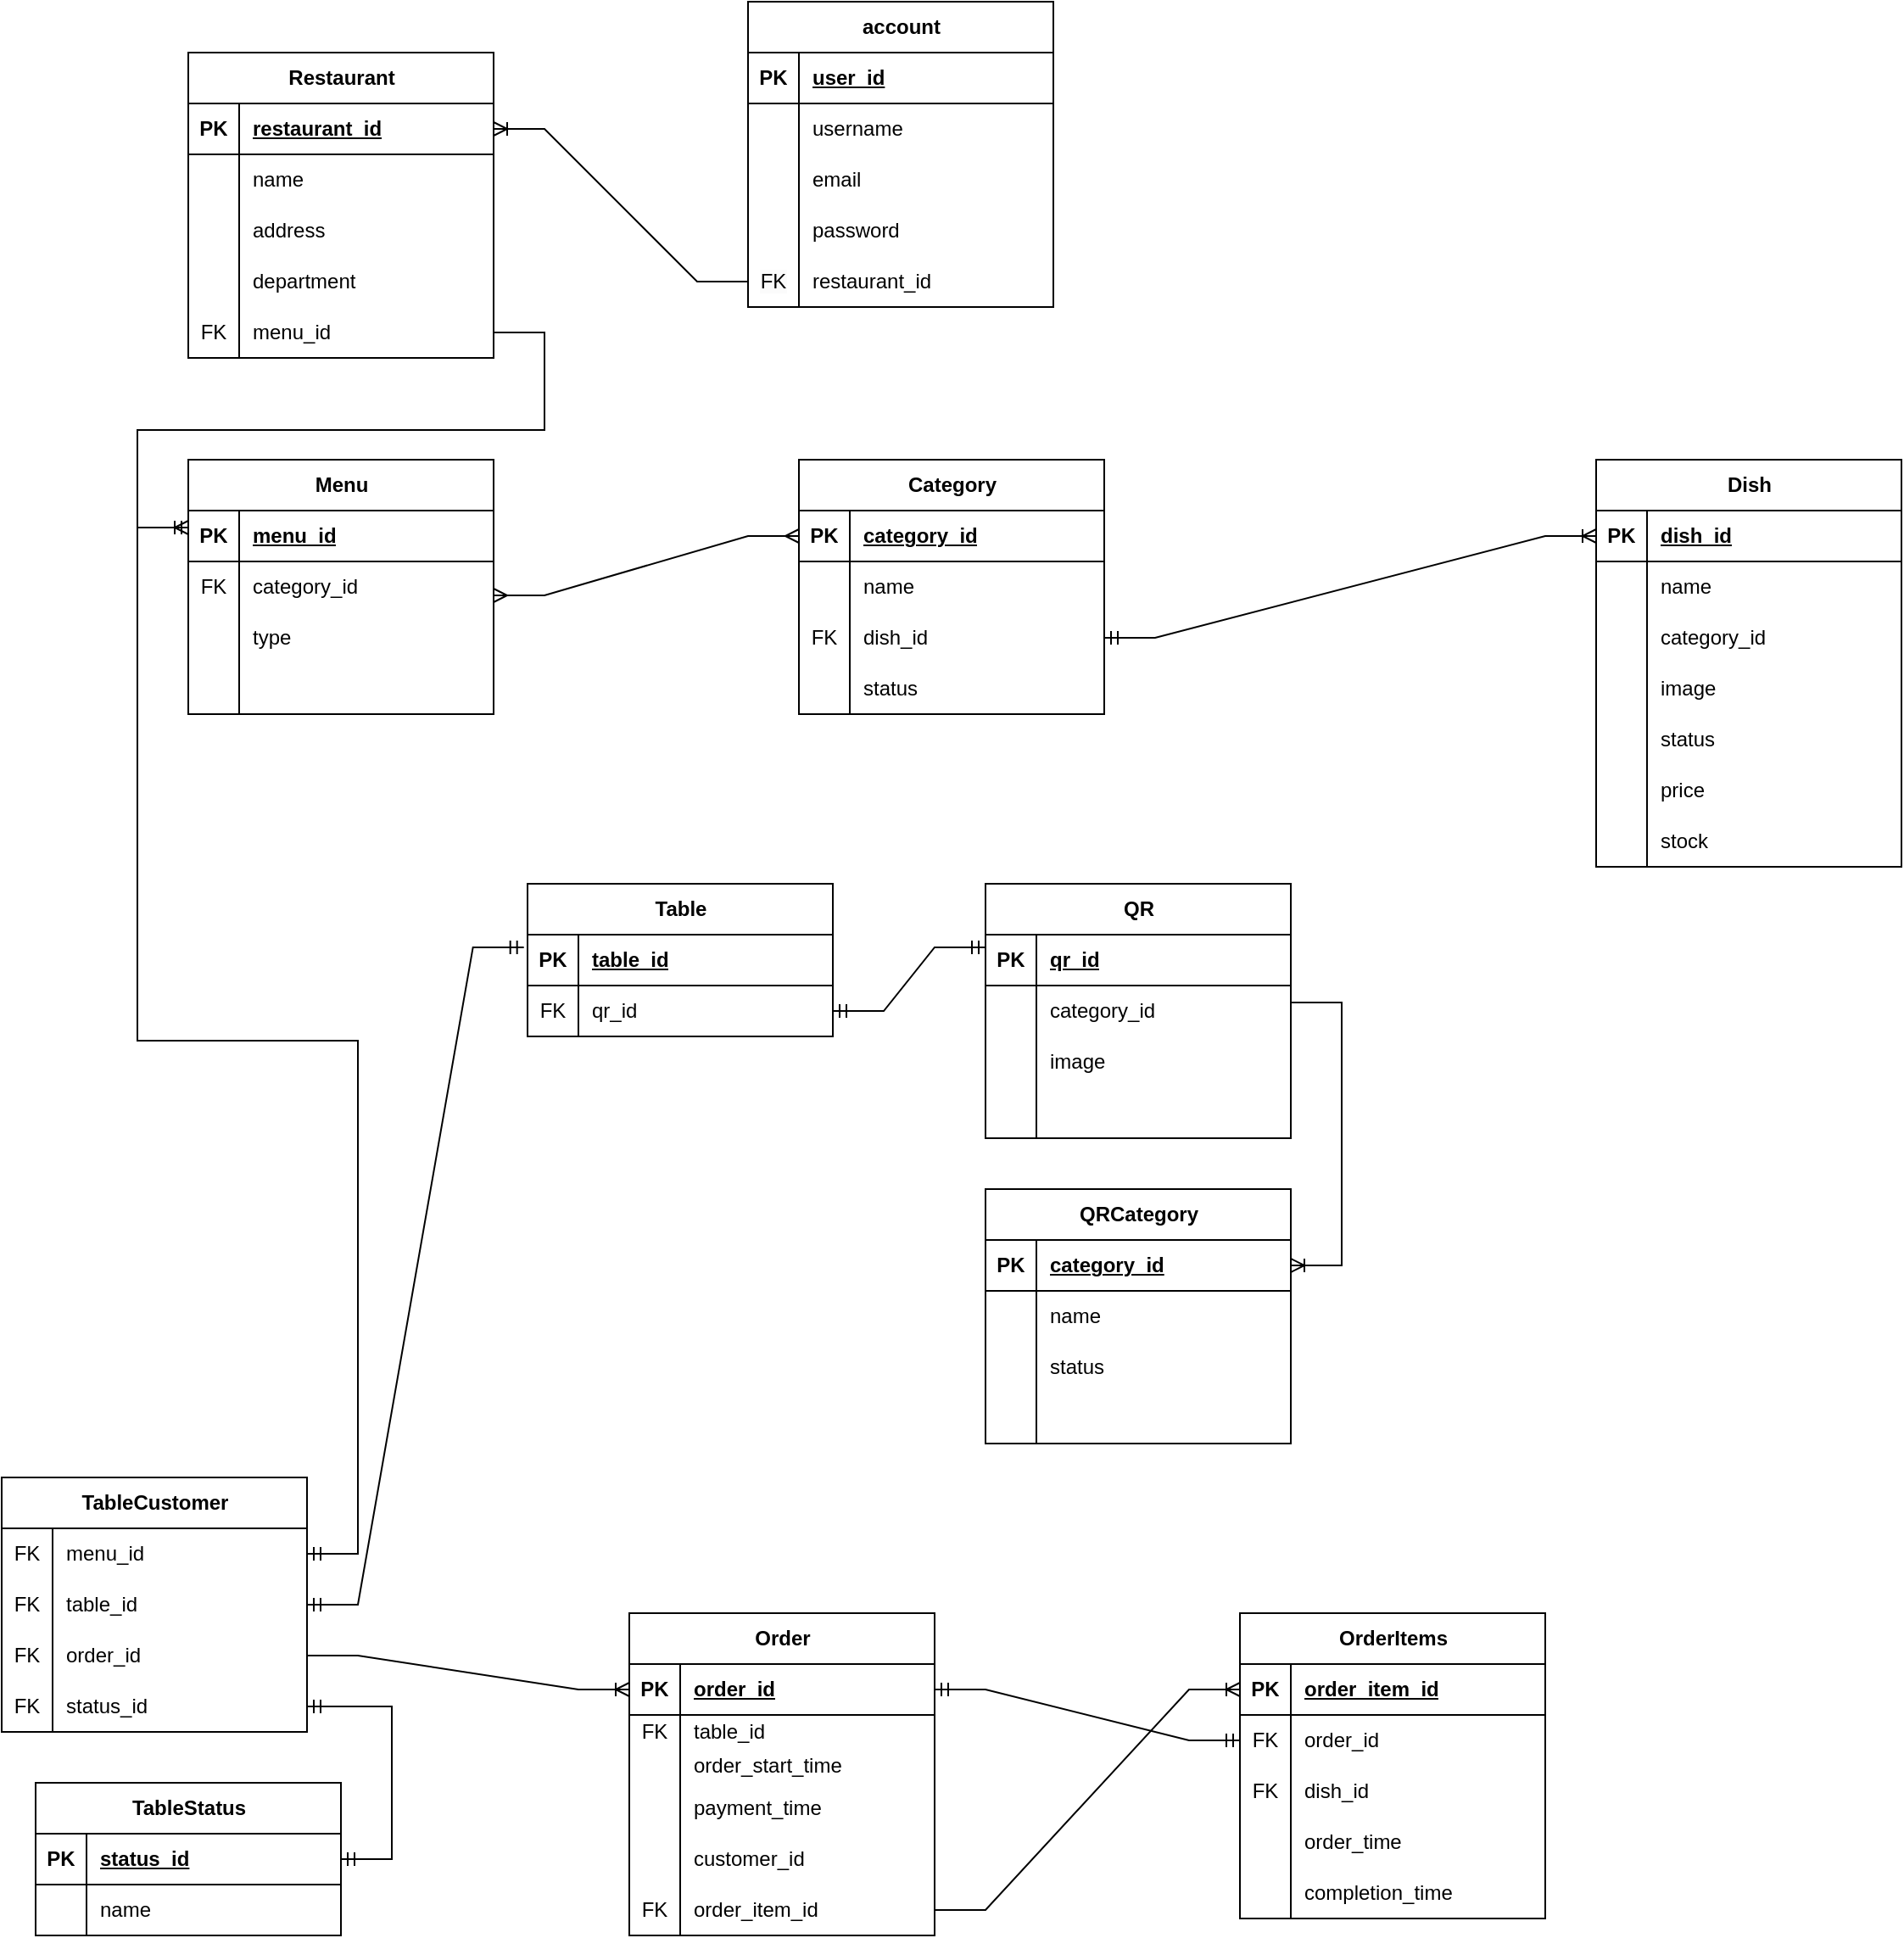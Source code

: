 <mxfile version="21.7.4" type="github">
  <diagram id="R2lEEEUBdFMjLlhIrx00" name="Page-1">
    <mxGraphModel dx="2743" dy="1720" grid="1" gridSize="10" guides="1" tooltips="1" connect="1" arrows="1" fold="1" page="1" pageScale="1" pageWidth="850" pageHeight="1100" math="0" shadow="0" extFonts="Permanent Marker^https://fonts.googleapis.com/css?family=Permanent+Marker">
      <root>
        <mxCell id="0" />
        <mxCell id="1" parent="0" />
        <mxCell id="jbGNFl1GQCztS5uMKELZ-14" value="Restaurant" style="shape=table;startSize=30;container=1;collapsible=1;childLayout=tableLayout;fixedRows=1;rowLines=0;fontStyle=1;align=center;resizeLast=1;html=1;" parent="1" vertex="1">
          <mxGeometry x="510" y="400" width="180" height="180" as="geometry" />
        </mxCell>
        <mxCell id="jbGNFl1GQCztS5uMKELZ-15" value="" style="shape=tableRow;horizontal=0;startSize=0;swimlaneHead=0;swimlaneBody=0;fillColor=none;collapsible=0;dropTarget=0;points=[[0,0.5],[1,0.5]];portConstraint=eastwest;top=0;left=0;right=0;bottom=1;" parent="jbGNFl1GQCztS5uMKELZ-14" vertex="1">
          <mxGeometry y="30" width="180" height="30" as="geometry" />
        </mxCell>
        <mxCell id="jbGNFl1GQCztS5uMKELZ-16" value="PK" style="shape=partialRectangle;connectable=0;fillColor=none;top=0;left=0;bottom=0;right=0;fontStyle=1;overflow=hidden;whiteSpace=wrap;html=1;" parent="jbGNFl1GQCztS5uMKELZ-15" vertex="1">
          <mxGeometry width="30" height="30" as="geometry">
            <mxRectangle width="30" height="30" as="alternateBounds" />
          </mxGeometry>
        </mxCell>
        <mxCell id="jbGNFl1GQCztS5uMKELZ-17" value="restaurant_id" style="shape=partialRectangle;connectable=0;fillColor=none;top=0;left=0;bottom=0;right=0;align=left;spacingLeft=6;fontStyle=5;overflow=hidden;whiteSpace=wrap;html=1;" parent="jbGNFl1GQCztS5uMKELZ-15" vertex="1">
          <mxGeometry x="30" width="150" height="30" as="geometry">
            <mxRectangle width="150" height="30" as="alternateBounds" />
          </mxGeometry>
        </mxCell>
        <mxCell id="jbGNFl1GQCztS5uMKELZ-18" value="" style="shape=tableRow;horizontal=0;startSize=0;swimlaneHead=0;swimlaneBody=0;fillColor=none;collapsible=0;dropTarget=0;points=[[0,0.5],[1,0.5]];portConstraint=eastwest;top=0;left=0;right=0;bottom=0;" parent="jbGNFl1GQCztS5uMKELZ-14" vertex="1">
          <mxGeometry y="60" width="180" height="30" as="geometry" />
        </mxCell>
        <mxCell id="jbGNFl1GQCztS5uMKELZ-19" value="" style="shape=partialRectangle;connectable=0;fillColor=none;top=0;left=0;bottom=0;right=0;editable=1;overflow=hidden;whiteSpace=wrap;html=1;" parent="jbGNFl1GQCztS5uMKELZ-18" vertex="1">
          <mxGeometry width="30" height="30" as="geometry">
            <mxRectangle width="30" height="30" as="alternateBounds" />
          </mxGeometry>
        </mxCell>
        <mxCell id="jbGNFl1GQCztS5uMKELZ-20" value="name&lt;br&gt;" style="shape=partialRectangle;connectable=0;fillColor=none;top=0;left=0;bottom=0;right=0;align=left;spacingLeft=6;overflow=hidden;whiteSpace=wrap;html=1;" parent="jbGNFl1GQCztS5uMKELZ-18" vertex="1">
          <mxGeometry x="30" width="150" height="30" as="geometry">
            <mxRectangle width="150" height="30" as="alternateBounds" />
          </mxGeometry>
        </mxCell>
        <mxCell id="jbGNFl1GQCztS5uMKELZ-21" value="" style="shape=tableRow;horizontal=0;startSize=0;swimlaneHead=0;swimlaneBody=0;fillColor=none;collapsible=0;dropTarget=0;points=[[0,0.5],[1,0.5]];portConstraint=eastwest;top=0;left=0;right=0;bottom=0;" parent="jbGNFl1GQCztS5uMKELZ-14" vertex="1">
          <mxGeometry y="90" width="180" height="30" as="geometry" />
        </mxCell>
        <mxCell id="jbGNFl1GQCztS5uMKELZ-22" value="" style="shape=partialRectangle;connectable=0;fillColor=none;top=0;left=0;bottom=0;right=0;editable=1;overflow=hidden;whiteSpace=wrap;html=1;" parent="jbGNFl1GQCztS5uMKELZ-21" vertex="1">
          <mxGeometry width="30" height="30" as="geometry">
            <mxRectangle width="30" height="30" as="alternateBounds" />
          </mxGeometry>
        </mxCell>
        <mxCell id="jbGNFl1GQCztS5uMKELZ-23" value="address" style="shape=partialRectangle;connectable=0;fillColor=none;top=0;left=0;bottom=0;right=0;align=left;spacingLeft=6;overflow=hidden;whiteSpace=wrap;html=1;" parent="jbGNFl1GQCztS5uMKELZ-21" vertex="1">
          <mxGeometry x="30" width="150" height="30" as="geometry">
            <mxRectangle width="150" height="30" as="alternateBounds" />
          </mxGeometry>
        </mxCell>
        <mxCell id="jbGNFl1GQCztS5uMKELZ-24" value="" style="shape=tableRow;horizontal=0;startSize=0;swimlaneHead=0;swimlaneBody=0;fillColor=none;collapsible=0;dropTarget=0;points=[[0,0.5],[1,0.5]];portConstraint=eastwest;top=0;left=0;right=0;bottom=0;" parent="jbGNFl1GQCztS5uMKELZ-14" vertex="1">
          <mxGeometry y="120" width="180" height="30" as="geometry" />
        </mxCell>
        <mxCell id="jbGNFl1GQCztS5uMKELZ-25" value="" style="shape=partialRectangle;connectable=0;fillColor=none;top=0;left=0;bottom=0;right=0;editable=1;overflow=hidden;whiteSpace=wrap;html=1;" parent="jbGNFl1GQCztS5uMKELZ-24" vertex="1">
          <mxGeometry width="30" height="30" as="geometry">
            <mxRectangle width="30" height="30" as="alternateBounds" />
          </mxGeometry>
        </mxCell>
        <mxCell id="jbGNFl1GQCztS5uMKELZ-26" value="department" style="shape=partialRectangle;connectable=0;fillColor=none;top=0;left=0;bottom=0;right=0;align=left;spacingLeft=6;overflow=hidden;whiteSpace=wrap;html=1;" parent="jbGNFl1GQCztS5uMKELZ-24" vertex="1">
          <mxGeometry x="30" width="150" height="30" as="geometry">
            <mxRectangle width="150" height="30" as="alternateBounds" />
          </mxGeometry>
        </mxCell>
        <mxCell id="jbGNFl1GQCztS5uMKELZ-128" value="" style="shape=tableRow;horizontal=0;startSize=0;swimlaneHead=0;swimlaneBody=0;fillColor=none;collapsible=0;dropTarget=0;points=[[0,0.5],[1,0.5]];portConstraint=eastwest;top=0;left=0;right=0;bottom=0;" parent="jbGNFl1GQCztS5uMKELZ-14" vertex="1">
          <mxGeometry y="150" width="180" height="30" as="geometry" />
        </mxCell>
        <mxCell id="jbGNFl1GQCztS5uMKELZ-129" value="FK" style="shape=partialRectangle;connectable=0;fillColor=none;top=0;left=0;bottom=0;right=0;editable=1;overflow=hidden;whiteSpace=wrap;html=1;" parent="jbGNFl1GQCztS5uMKELZ-128" vertex="1">
          <mxGeometry width="30" height="30" as="geometry">
            <mxRectangle width="30" height="30" as="alternateBounds" />
          </mxGeometry>
        </mxCell>
        <mxCell id="jbGNFl1GQCztS5uMKELZ-130" value="menu_id" style="shape=partialRectangle;connectable=0;fillColor=none;top=0;left=0;bottom=0;right=0;align=left;spacingLeft=6;overflow=hidden;whiteSpace=wrap;html=1;" parent="jbGNFl1GQCztS5uMKELZ-128" vertex="1">
          <mxGeometry x="30" width="150" height="30" as="geometry">
            <mxRectangle width="150" height="30" as="alternateBounds" />
          </mxGeometry>
        </mxCell>
        <mxCell id="jbGNFl1GQCztS5uMKELZ-27" value="account&lt;br&gt;" style="shape=table;startSize=30;container=1;collapsible=1;childLayout=tableLayout;fixedRows=1;rowLines=0;fontStyle=1;align=center;resizeLast=1;html=1;" parent="1" vertex="1">
          <mxGeometry x="840" y="370" width="180" height="180" as="geometry" />
        </mxCell>
        <mxCell id="jbGNFl1GQCztS5uMKELZ-28" value="" style="shape=tableRow;horizontal=0;startSize=0;swimlaneHead=0;swimlaneBody=0;fillColor=none;collapsible=0;dropTarget=0;points=[[0,0.5],[1,0.5]];portConstraint=eastwest;top=0;left=0;right=0;bottom=1;" parent="jbGNFl1GQCztS5uMKELZ-27" vertex="1">
          <mxGeometry y="30" width="180" height="30" as="geometry" />
        </mxCell>
        <mxCell id="jbGNFl1GQCztS5uMKELZ-29" value="PK" style="shape=partialRectangle;connectable=0;fillColor=none;top=0;left=0;bottom=0;right=0;fontStyle=1;overflow=hidden;whiteSpace=wrap;html=1;" parent="jbGNFl1GQCztS5uMKELZ-28" vertex="1">
          <mxGeometry width="30" height="30" as="geometry">
            <mxRectangle width="30" height="30" as="alternateBounds" />
          </mxGeometry>
        </mxCell>
        <mxCell id="jbGNFl1GQCztS5uMKELZ-30" value="user_id" style="shape=partialRectangle;connectable=0;fillColor=none;top=0;left=0;bottom=0;right=0;align=left;spacingLeft=6;fontStyle=5;overflow=hidden;whiteSpace=wrap;html=1;" parent="jbGNFl1GQCztS5uMKELZ-28" vertex="1">
          <mxGeometry x="30" width="150" height="30" as="geometry">
            <mxRectangle width="150" height="30" as="alternateBounds" />
          </mxGeometry>
        </mxCell>
        <mxCell id="jbGNFl1GQCztS5uMKELZ-31" value="" style="shape=tableRow;horizontal=0;startSize=0;swimlaneHead=0;swimlaneBody=0;fillColor=none;collapsible=0;dropTarget=0;points=[[0,0.5],[1,0.5]];portConstraint=eastwest;top=0;left=0;right=0;bottom=0;" parent="jbGNFl1GQCztS5uMKELZ-27" vertex="1">
          <mxGeometry y="60" width="180" height="30" as="geometry" />
        </mxCell>
        <mxCell id="jbGNFl1GQCztS5uMKELZ-32" value="" style="shape=partialRectangle;connectable=0;fillColor=none;top=0;left=0;bottom=0;right=0;editable=1;overflow=hidden;whiteSpace=wrap;html=1;" parent="jbGNFl1GQCztS5uMKELZ-31" vertex="1">
          <mxGeometry width="30" height="30" as="geometry">
            <mxRectangle width="30" height="30" as="alternateBounds" />
          </mxGeometry>
        </mxCell>
        <mxCell id="jbGNFl1GQCztS5uMKELZ-33" value="username&lt;span style=&quot;white-space: pre;&quot;&gt;&#x9;&lt;/span&gt;" style="shape=partialRectangle;connectable=0;fillColor=none;top=0;left=0;bottom=0;right=0;align=left;spacingLeft=6;overflow=hidden;whiteSpace=wrap;html=1;" parent="jbGNFl1GQCztS5uMKELZ-31" vertex="1">
          <mxGeometry x="30" width="150" height="30" as="geometry">
            <mxRectangle width="150" height="30" as="alternateBounds" />
          </mxGeometry>
        </mxCell>
        <mxCell id="jbGNFl1GQCztS5uMKELZ-34" value="" style="shape=tableRow;horizontal=0;startSize=0;swimlaneHead=0;swimlaneBody=0;fillColor=none;collapsible=0;dropTarget=0;points=[[0,0.5],[1,0.5]];portConstraint=eastwest;top=0;left=0;right=0;bottom=0;" parent="jbGNFl1GQCztS5uMKELZ-27" vertex="1">
          <mxGeometry y="90" width="180" height="30" as="geometry" />
        </mxCell>
        <mxCell id="jbGNFl1GQCztS5uMKELZ-35" value="" style="shape=partialRectangle;connectable=0;fillColor=none;top=0;left=0;bottom=0;right=0;editable=1;overflow=hidden;whiteSpace=wrap;html=1;" parent="jbGNFl1GQCztS5uMKELZ-34" vertex="1">
          <mxGeometry width="30" height="30" as="geometry">
            <mxRectangle width="30" height="30" as="alternateBounds" />
          </mxGeometry>
        </mxCell>
        <mxCell id="jbGNFl1GQCztS5uMKELZ-36" value="email" style="shape=partialRectangle;connectable=0;fillColor=none;top=0;left=0;bottom=0;right=0;align=left;spacingLeft=6;overflow=hidden;whiteSpace=wrap;html=1;" parent="jbGNFl1GQCztS5uMKELZ-34" vertex="1">
          <mxGeometry x="30" width="150" height="30" as="geometry">
            <mxRectangle width="150" height="30" as="alternateBounds" />
          </mxGeometry>
        </mxCell>
        <mxCell id="jbGNFl1GQCztS5uMKELZ-37" value="" style="shape=tableRow;horizontal=0;startSize=0;swimlaneHead=0;swimlaneBody=0;fillColor=none;collapsible=0;dropTarget=0;points=[[0,0.5],[1,0.5]];portConstraint=eastwest;top=0;left=0;right=0;bottom=0;" parent="jbGNFl1GQCztS5uMKELZ-27" vertex="1">
          <mxGeometry y="120" width="180" height="30" as="geometry" />
        </mxCell>
        <mxCell id="jbGNFl1GQCztS5uMKELZ-38" value="" style="shape=partialRectangle;connectable=0;fillColor=none;top=0;left=0;bottom=0;right=0;editable=1;overflow=hidden;whiteSpace=wrap;html=1;" parent="jbGNFl1GQCztS5uMKELZ-37" vertex="1">
          <mxGeometry width="30" height="30" as="geometry">
            <mxRectangle width="30" height="30" as="alternateBounds" />
          </mxGeometry>
        </mxCell>
        <mxCell id="jbGNFl1GQCztS5uMKELZ-39" value="password" style="shape=partialRectangle;connectable=0;fillColor=none;top=0;left=0;bottom=0;right=0;align=left;spacingLeft=6;overflow=hidden;whiteSpace=wrap;html=1;" parent="jbGNFl1GQCztS5uMKELZ-37" vertex="1">
          <mxGeometry x="30" width="150" height="30" as="geometry">
            <mxRectangle width="150" height="30" as="alternateBounds" />
          </mxGeometry>
        </mxCell>
        <mxCell id="jbGNFl1GQCztS5uMKELZ-43" value="" style="shape=tableRow;horizontal=0;startSize=0;swimlaneHead=0;swimlaneBody=0;fillColor=none;collapsible=0;dropTarget=0;points=[[0,0.5],[1,0.5]];portConstraint=eastwest;top=0;left=0;right=0;bottom=0;" parent="jbGNFl1GQCztS5uMKELZ-27" vertex="1">
          <mxGeometry y="150" width="180" height="30" as="geometry" />
        </mxCell>
        <mxCell id="jbGNFl1GQCztS5uMKELZ-44" value="&lt;meta charset=&quot;utf-8&quot;&gt;&lt;span style=&quot;color: rgb(0, 0, 0); font-family: Helvetica; font-size: 12px; font-style: normal; font-variant-ligatures: normal; font-variant-caps: normal; font-weight: 400; letter-spacing: normal; orphans: 2; text-align: center; text-indent: 0px; text-transform: none; widows: 2; word-spacing: 0px; -webkit-text-stroke-width: 0px; background-color: rgb(251, 251, 251); text-decoration-thickness: initial; text-decoration-style: initial; text-decoration-color: initial; float: none; display: inline !important;&quot;&gt;FK&lt;/span&gt;" style="shape=partialRectangle;connectable=0;fillColor=none;top=0;left=0;bottom=0;right=0;editable=1;overflow=hidden;whiteSpace=wrap;html=1;" parent="jbGNFl1GQCztS5uMKELZ-43" vertex="1">
          <mxGeometry width="30" height="30" as="geometry">
            <mxRectangle width="30" height="30" as="alternateBounds" />
          </mxGeometry>
        </mxCell>
        <mxCell id="jbGNFl1GQCztS5uMKELZ-45" value="restaurant_id" style="shape=partialRectangle;connectable=0;fillColor=none;top=0;left=0;bottom=0;right=0;align=left;spacingLeft=6;overflow=hidden;whiteSpace=wrap;html=1;" parent="jbGNFl1GQCztS5uMKELZ-43" vertex="1">
          <mxGeometry x="30" width="150" height="30" as="geometry">
            <mxRectangle width="150" height="30" as="alternateBounds" />
          </mxGeometry>
        </mxCell>
        <mxCell id="jbGNFl1GQCztS5uMKELZ-113" value="" style="edgeStyle=entityRelationEdgeStyle;fontSize=12;html=1;endArrow=ERoneToMany;rounded=0;entryX=1;entryY=0.5;entryDx=0;entryDy=0;exitX=0;exitY=0.5;exitDx=0;exitDy=0;" parent="1" source="jbGNFl1GQCztS5uMKELZ-43" target="jbGNFl1GQCztS5uMKELZ-15" edge="1">
          <mxGeometry width="100" height="100" relative="1" as="geometry">
            <mxPoint x="740" y="540" as="sourcePoint" />
            <mxPoint x="840" y="440" as="targetPoint" />
          </mxGeometry>
        </mxCell>
        <mxCell id="jbGNFl1GQCztS5uMKELZ-114" value="Menu" style="shape=table;startSize=30;container=1;collapsible=1;childLayout=tableLayout;fixedRows=1;rowLines=0;fontStyle=1;align=center;resizeLast=1;html=1;" parent="1" vertex="1">
          <mxGeometry x="510" y="640" width="180" height="150" as="geometry" />
        </mxCell>
        <mxCell id="jbGNFl1GQCztS5uMKELZ-115" value="" style="shape=tableRow;horizontal=0;startSize=0;swimlaneHead=0;swimlaneBody=0;fillColor=none;collapsible=0;dropTarget=0;points=[[0,0.5],[1,0.5]];portConstraint=eastwest;top=0;left=0;right=0;bottom=1;" parent="jbGNFl1GQCztS5uMKELZ-114" vertex="1">
          <mxGeometry y="30" width="180" height="30" as="geometry" />
        </mxCell>
        <mxCell id="jbGNFl1GQCztS5uMKELZ-116" value="PK" style="shape=partialRectangle;connectable=0;fillColor=none;top=0;left=0;bottom=0;right=0;fontStyle=1;overflow=hidden;whiteSpace=wrap;html=1;" parent="jbGNFl1GQCztS5uMKELZ-115" vertex="1">
          <mxGeometry width="30" height="30" as="geometry">
            <mxRectangle width="30" height="30" as="alternateBounds" />
          </mxGeometry>
        </mxCell>
        <mxCell id="jbGNFl1GQCztS5uMKELZ-117" value="menu_id" style="shape=partialRectangle;connectable=0;fillColor=none;top=0;left=0;bottom=0;right=0;align=left;spacingLeft=6;fontStyle=5;overflow=hidden;whiteSpace=wrap;html=1;" parent="jbGNFl1GQCztS5uMKELZ-115" vertex="1">
          <mxGeometry x="30" width="150" height="30" as="geometry">
            <mxRectangle width="150" height="30" as="alternateBounds" />
          </mxGeometry>
        </mxCell>
        <mxCell id="jbGNFl1GQCztS5uMKELZ-118" value="" style="shape=tableRow;horizontal=0;startSize=0;swimlaneHead=0;swimlaneBody=0;fillColor=none;collapsible=0;dropTarget=0;points=[[0,0.5],[1,0.5]];portConstraint=eastwest;top=0;left=0;right=0;bottom=0;" parent="jbGNFl1GQCztS5uMKELZ-114" vertex="1">
          <mxGeometry y="60" width="180" height="30" as="geometry" />
        </mxCell>
        <mxCell id="jbGNFl1GQCztS5uMKELZ-119" value="FK" style="shape=partialRectangle;connectable=0;fillColor=none;top=0;left=0;bottom=0;right=0;editable=1;overflow=hidden;whiteSpace=wrap;html=1;" parent="jbGNFl1GQCztS5uMKELZ-118" vertex="1">
          <mxGeometry width="30" height="30" as="geometry">
            <mxRectangle width="30" height="30" as="alternateBounds" />
          </mxGeometry>
        </mxCell>
        <mxCell id="jbGNFl1GQCztS5uMKELZ-120" value="category_id" style="shape=partialRectangle;connectable=0;fillColor=none;top=0;left=0;bottom=0;right=0;align=left;spacingLeft=6;overflow=hidden;whiteSpace=wrap;html=1;" parent="jbGNFl1GQCztS5uMKELZ-118" vertex="1">
          <mxGeometry x="30" width="150" height="30" as="geometry">
            <mxRectangle width="150" height="30" as="alternateBounds" />
          </mxGeometry>
        </mxCell>
        <mxCell id="jbGNFl1GQCztS5uMKELZ-121" value="" style="shape=tableRow;horizontal=0;startSize=0;swimlaneHead=0;swimlaneBody=0;fillColor=none;collapsible=0;dropTarget=0;points=[[0,0.5],[1,0.5]];portConstraint=eastwest;top=0;left=0;right=0;bottom=0;" parent="jbGNFl1GQCztS5uMKELZ-114" vertex="1">
          <mxGeometry y="90" width="180" height="30" as="geometry" />
        </mxCell>
        <mxCell id="jbGNFl1GQCztS5uMKELZ-122" value="" style="shape=partialRectangle;connectable=0;fillColor=none;top=0;left=0;bottom=0;right=0;editable=1;overflow=hidden;whiteSpace=wrap;html=1;" parent="jbGNFl1GQCztS5uMKELZ-121" vertex="1">
          <mxGeometry width="30" height="30" as="geometry">
            <mxRectangle width="30" height="30" as="alternateBounds" />
          </mxGeometry>
        </mxCell>
        <mxCell id="jbGNFl1GQCztS5uMKELZ-123" value="type" style="shape=partialRectangle;connectable=0;fillColor=none;top=0;left=0;bottom=0;right=0;align=left;spacingLeft=6;overflow=hidden;whiteSpace=wrap;html=1;" parent="jbGNFl1GQCztS5uMKELZ-121" vertex="1">
          <mxGeometry x="30" width="150" height="30" as="geometry">
            <mxRectangle width="150" height="30" as="alternateBounds" />
          </mxGeometry>
        </mxCell>
        <mxCell id="jbGNFl1GQCztS5uMKELZ-124" value="" style="shape=tableRow;horizontal=0;startSize=0;swimlaneHead=0;swimlaneBody=0;fillColor=none;collapsible=0;dropTarget=0;points=[[0,0.5],[1,0.5]];portConstraint=eastwest;top=0;left=0;right=0;bottom=0;" parent="jbGNFl1GQCztS5uMKELZ-114" vertex="1">
          <mxGeometry y="120" width="180" height="30" as="geometry" />
        </mxCell>
        <mxCell id="jbGNFl1GQCztS5uMKELZ-125" value="" style="shape=partialRectangle;connectable=0;fillColor=none;top=0;left=0;bottom=0;right=0;editable=1;overflow=hidden;whiteSpace=wrap;html=1;" parent="jbGNFl1GQCztS5uMKELZ-124" vertex="1">
          <mxGeometry width="30" height="30" as="geometry">
            <mxRectangle width="30" height="30" as="alternateBounds" />
          </mxGeometry>
        </mxCell>
        <mxCell id="jbGNFl1GQCztS5uMKELZ-126" value="" style="shape=partialRectangle;connectable=0;fillColor=none;top=0;left=0;bottom=0;right=0;align=left;spacingLeft=6;overflow=hidden;whiteSpace=wrap;html=1;" parent="jbGNFl1GQCztS5uMKELZ-124" vertex="1">
          <mxGeometry x="30" width="150" height="30" as="geometry">
            <mxRectangle width="150" height="30" as="alternateBounds" />
          </mxGeometry>
        </mxCell>
        <mxCell id="jbGNFl1GQCztS5uMKELZ-131" value="Category" style="shape=table;startSize=30;container=1;collapsible=1;childLayout=tableLayout;fixedRows=1;rowLines=0;fontStyle=1;align=center;resizeLast=1;html=1;" parent="1" vertex="1">
          <mxGeometry x="870" y="640" width="180" height="150" as="geometry" />
        </mxCell>
        <mxCell id="jbGNFl1GQCztS5uMKELZ-132" value="" style="shape=tableRow;horizontal=0;startSize=0;swimlaneHead=0;swimlaneBody=0;fillColor=none;collapsible=0;dropTarget=0;points=[[0,0.5],[1,0.5]];portConstraint=eastwest;top=0;left=0;right=0;bottom=1;" parent="jbGNFl1GQCztS5uMKELZ-131" vertex="1">
          <mxGeometry y="30" width="180" height="30" as="geometry" />
        </mxCell>
        <mxCell id="jbGNFl1GQCztS5uMKELZ-133" value="PK" style="shape=partialRectangle;connectable=0;fillColor=none;top=0;left=0;bottom=0;right=0;fontStyle=1;overflow=hidden;whiteSpace=wrap;html=1;" parent="jbGNFl1GQCztS5uMKELZ-132" vertex="1">
          <mxGeometry width="30" height="30" as="geometry">
            <mxRectangle width="30" height="30" as="alternateBounds" />
          </mxGeometry>
        </mxCell>
        <mxCell id="jbGNFl1GQCztS5uMKELZ-134" value="category_id" style="shape=partialRectangle;connectable=0;fillColor=none;top=0;left=0;bottom=0;right=0;align=left;spacingLeft=6;fontStyle=5;overflow=hidden;whiteSpace=wrap;html=1;" parent="jbGNFl1GQCztS5uMKELZ-132" vertex="1">
          <mxGeometry x="30" width="150" height="30" as="geometry">
            <mxRectangle width="150" height="30" as="alternateBounds" />
          </mxGeometry>
        </mxCell>
        <mxCell id="jbGNFl1GQCztS5uMKELZ-135" value="" style="shape=tableRow;horizontal=0;startSize=0;swimlaneHead=0;swimlaneBody=0;fillColor=none;collapsible=0;dropTarget=0;points=[[0,0.5],[1,0.5]];portConstraint=eastwest;top=0;left=0;right=0;bottom=0;" parent="jbGNFl1GQCztS5uMKELZ-131" vertex="1">
          <mxGeometry y="60" width="180" height="30" as="geometry" />
        </mxCell>
        <mxCell id="jbGNFl1GQCztS5uMKELZ-136" value="" style="shape=partialRectangle;connectable=0;fillColor=none;top=0;left=0;bottom=0;right=0;editable=1;overflow=hidden;whiteSpace=wrap;html=1;" parent="jbGNFl1GQCztS5uMKELZ-135" vertex="1">
          <mxGeometry width="30" height="30" as="geometry">
            <mxRectangle width="30" height="30" as="alternateBounds" />
          </mxGeometry>
        </mxCell>
        <mxCell id="jbGNFl1GQCztS5uMKELZ-137" value="name" style="shape=partialRectangle;connectable=0;fillColor=none;top=0;left=0;bottom=0;right=0;align=left;spacingLeft=6;overflow=hidden;whiteSpace=wrap;html=1;" parent="jbGNFl1GQCztS5uMKELZ-135" vertex="1">
          <mxGeometry x="30" width="150" height="30" as="geometry">
            <mxRectangle width="150" height="30" as="alternateBounds" />
          </mxGeometry>
        </mxCell>
        <mxCell id="jbGNFl1GQCztS5uMKELZ-138" value="" style="shape=tableRow;horizontal=0;startSize=0;swimlaneHead=0;swimlaneBody=0;fillColor=none;collapsible=0;dropTarget=0;points=[[0,0.5],[1,0.5]];portConstraint=eastwest;top=0;left=0;right=0;bottom=0;" parent="jbGNFl1GQCztS5uMKELZ-131" vertex="1">
          <mxGeometry y="90" width="180" height="30" as="geometry" />
        </mxCell>
        <mxCell id="jbGNFl1GQCztS5uMKELZ-139" value="FK" style="shape=partialRectangle;connectable=0;fillColor=none;top=0;left=0;bottom=0;right=0;editable=1;overflow=hidden;whiteSpace=wrap;html=1;" parent="jbGNFl1GQCztS5uMKELZ-138" vertex="1">
          <mxGeometry width="30" height="30" as="geometry">
            <mxRectangle width="30" height="30" as="alternateBounds" />
          </mxGeometry>
        </mxCell>
        <mxCell id="jbGNFl1GQCztS5uMKELZ-140" value="dish_id" style="shape=partialRectangle;connectable=0;fillColor=none;top=0;left=0;bottom=0;right=0;align=left;spacingLeft=6;overflow=hidden;whiteSpace=wrap;html=1;" parent="jbGNFl1GQCztS5uMKELZ-138" vertex="1">
          <mxGeometry x="30" width="150" height="30" as="geometry">
            <mxRectangle width="150" height="30" as="alternateBounds" />
          </mxGeometry>
        </mxCell>
        <mxCell id="jbGNFl1GQCztS5uMKELZ-207" value="" style="shape=tableRow;horizontal=0;startSize=0;swimlaneHead=0;swimlaneBody=0;fillColor=none;collapsible=0;dropTarget=0;points=[[0,0.5],[1,0.5]];portConstraint=eastwest;top=0;left=0;right=0;bottom=0;" parent="jbGNFl1GQCztS5uMKELZ-131" vertex="1">
          <mxGeometry y="120" width="180" height="30" as="geometry" />
        </mxCell>
        <mxCell id="jbGNFl1GQCztS5uMKELZ-208" value="" style="shape=partialRectangle;connectable=0;fillColor=none;top=0;left=0;bottom=0;right=0;editable=1;overflow=hidden;whiteSpace=wrap;html=1;" parent="jbGNFl1GQCztS5uMKELZ-207" vertex="1">
          <mxGeometry width="30" height="30" as="geometry">
            <mxRectangle width="30" height="30" as="alternateBounds" />
          </mxGeometry>
        </mxCell>
        <mxCell id="jbGNFl1GQCztS5uMKELZ-209" value="status" style="shape=partialRectangle;connectable=0;fillColor=none;top=0;left=0;bottom=0;right=0;align=left;spacingLeft=6;overflow=hidden;whiteSpace=wrap;html=1;" parent="jbGNFl1GQCztS5uMKELZ-207" vertex="1">
          <mxGeometry x="30" width="150" height="30" as="geometry">
            <mxRectangle width="150" height="30" as="alternateBounds" />
          </mxGeometry>
        </mxCell>
        <mxCell id="jbGNFl1GQCztS5uMKELZ-144" value="Dish" style="shape=table;startSize=30;container=1;collapsible=1;childLayout=tableLayout;fixedRows=1;rowLines=0;fontStyle=1;align=center;resizeLast=1;html=1;" parent="1" vertex="1">
          <mxGeometry x="1340" y="640" width="180" height="240" as="geometry" />
        </mxCell>
        <mxCell id="jbGNFl1GQCztS5uMKELZ-145" value="" style="shape=tableRow;horizontal=0;startSize=0;swimlaneHead=0;swimlaneBody=0;fillColor=none;collapsible=0;dropTarget=0;points=[[0,0.5],[1,0.5]];portConstraint=eastwest;top=0;left=0;right=0;bottom=1;" parent="jbGNFl1GQCztS5uMKELZ-144" vertex="1">
          <mxGeometry y="30" width="180" height="30" as="geometry" />
        </mxCell>
        <mxCell id="jbGNFl1GQCztS5uMKELZ-146" value="PK" style="shape=partialRectangle;connectable=0;fillColor=none;top=0;left=0;bottom=0;right=0;fontStyle=1;overflow=hidden;whiteSpace=wrap;html=1;" parent="jbGNFl1GQCztS5uMKELZ-145" vertex="1">
          <mxGeometry width="30" height="30" as="geometry">
            <mxRectangle width="30" height="30" as="alternateBounds" />
          </mxGeometry>
        </mxCell>
        <mxCell id="jbGNFl1GQCztS5uMKELZ-147" value="dish_id" style="shape=partialRectangle;connectable=0;fillColor=none;top=0;left=0;bottom=0;right=0;align=left;spacingLeft=6;fontStyle=5;overflow=hidden;whiteSpace=wrap;html=1;" parent="jbGNFl1GQCztS5uMKELZ-145" vertex="1">
          <mxGeometry x="30" width="150" height="30" as="geometry">
            <mxRectangle width="150" height="30" as="alternateBounds" />
          </mxGeometry>
        </mxCell>
        <mxCell id="jbGNFl1GQCztS5uMKELZ-148" value="" style="shape=tableRow;horizontal=0;startSize=0;swimlaneHead=0;swimlaneBody=0;fillColor=none;collapsible=0;dropTarget=0;points=[[0,0.5],[1,0.5]];portConstraint=eastwest;top=0;left=0;right=0;bottom=0;" parent="jbGNFl1GQCztS5uMKELZ-144" vertex="1">
          <mxGeometry y="60" width="180" height="30" as="geometry" />
        </mxCell>
        <mxCell id="jbGNFl1GQCztS5uMKELZ-149" value="" style="shape=partialRectangle;connectable=0;fillColor=none;top=0;left=0;bottom=0;right=0;editable=1;overflow=hidden;whiteSpace=wrap;html=1;" parent="jbGNFl1GQCztS5uMKELZ-148" vertex="1">
          <mxGeometry width="30" height="30" as="geometry">
            <mxRectangle width="30" height="30" as="alternateBounds" />
          </mxGeometry>
        </mxCell>
        <mxCell id="jbGNFl1GQCztS5uMKELZ-150" value="name" style="shape=partialRectangle;connectable=0;fillColor=none;top=0;left=0;bottom=0;right=0;align=left;spacingLeft=6;overflow=hidden;whiteSpace=wrap;html=1;" parent="jbGNFl1GQCztS5uMKELZ-148" vertex="1">
          <mxGeometry x="30" width="150" height="30" as="geometry">
            <mxRectangle width="150" height="30" as="alternateBounds" />
          </mxGeometry>
        </mxCell>
        <mxCell id="jbGNFl1GQCztS5uMKELZ-151" value="" style="shape=tableRow;horizontal=0;startSize=0;swimlaneHead=0;swimlaneBody=0;fillColor=none;collapsible=0;dropTarget=0;points=[[0,0.5],[1,0.5]];portConstraint=eastwest;top=0;left=0;right=0;bottom=0;" parent="jbGNFl1GQCztS5uMKELZ-144" vertex="1">
          <mxGeometry y="90" width="180" height="30" as="geometry" />
        </mxCell>
        <mxCell id="jbGNFl1GQCztS5uMKELZ-152" value="" style="shape=partialRectangle;connectable=0;fillColor=none;top=0;left=0;bottom=0;right=0;editable=1;overflow=hidden;whiteSpace=wrap;html=1;" parent="jbGNFl1GQCztS5uMKELZ-151" vertex="1">
          <mxGeometry width="30" height="30" as="geometry">
            <mxRectangle width="30" height="30" as="alternateBounds" />
          </mxGeometry>
        </mxCell>
        <mxCell id="jbGNFl1GQCztS5uMKELZ-153" value="category_id" style="shape=partialRectangle;connectable=0;fillColor=none;top=0;left=0;bottom=0;right=0;align=left;spacingLeft=6;overflow=hidden;whiteSpace=wrap;html=1;" parent="jbGNFl1GQCztS5uMKELZ-151" vertex="1">
          <mxGeometry x="30" width="150" height="30" as="geometry">
            <mxRectangle width="150" height="30" as="alternateBounds" />
          </mxGeometry>
        </mxCell>
        <mxCell id="jbGNFl1GQCztS5uMKELZ-154" value="" style="shape=tableRow;horizontal=0;startSize=0;swimlaneHead=0;swimlaneBody=0;fillColor=none;collapsible=0;dropTarget=0;points=[[0,0.5],[1,0.5]];portConstraint=eastwest;top=0;left=0;right=0;bottom=0;" parent="jbGNFl1GQCztS5uMKELZ-144" vertex="1">
          <mxGeometry y="120" width="180" height="30" as="geometry" />
        </mxCell>
        <mxCell id="jbGNFl1GQCztS5uMKELZ-155" value="" style="shape=partialRectangle;connectable=0;fillColor=none;top=0;left=0;bottom=0;right=0;editable=1;overflow=hidden;whiteSpace=wrap;html=1;" parent="jbGNFl1GQCztS5uMKELZ-154" vertex="1">
          <mxGeometry width="30" height="30" as="geometry">
            <mxRectangle width="30" height="30" as="alternateBounds" />
          </mxGeometry>
        </mxCell>
        <mxCell id="jbGNFl1GQCztS5uMKELZ-156" value="image" style="shape=partialRectangle;connectable=0;fillColor=none;top=0;left=0;bottom=0;right=0;align=left;spacingLeft=6;overflow=hidden;whiteSpace=wrap;html=1;" parent="jbGNFl1GQCztS5uMKELZ-154" vertex="1">
          <mxGeometry x="30" width="150" height="30" as="geometry">
            <mxRectangle width="150" height="30" as="alternateBounds" />
          </mxGeometry>
        </mxCell>
        <mxCell id="jbGNFl1GQCztS5uMKELZ-210" value="" style="shape=tableRow;horizontal=0;startSize=0;swimlaneHead=0;swimlaneBody=0;fillColor=none;collapsible=0;dropTarget=0;points=[[0,0.5],[1,0.5]];portConstraint=eastwest;top=0;left=0;right=0;bottom=0;" parent="jbGNFl1GQCztS5uMKELZ-144" vertex="1">
          <mxGeometry y="150" width="180" height="30" as="geometry" />
        </mxCell>
        <mxCell id="jbGNFl1GQCztS5uMKELZ-211" value="" style="shape=partialRectangle;connectable=0;fillColor=none;top=0;left=0;bottom=0;right=0;editable=1;overflow=hidden;whiteSpace=wrap;html=1;" parent="jbGNFl1GQCztS5uMKELZ-210" vertex="1">
          <mxGeometry width="30" height="30" as="geometry">
            <mxRectangle width="30" height="30" as="alternateBounds" />
          </mxGeometry>
        </mxCell>
        <mxCell id="jbGNFl1GQCztS5uMKELZ-212" value="status" style="shape=partialRectangle;connectable=0;fillColor=none;top=0;left=0;bottom=0;right=0;align=left;spacingLeft=6;overflow=hidden;whiteSpace=wrap;html=1;" parent="jbGNFl1GQCztS5uMKELZ-210" vertex="1">
          <mxGeometry x="30" width="150" height="30" as="geometry">
            <mxRectangle width="150" height="30" as="alternateBounds" />
          </mxGeometry>
        </mxCell>
        <mxCell id="jbGNFl1GQCztS5uMKELZ-301" value="" style="shape=tableRow;horizontal=0;startSize=0;swimlaneHead=0;swimlaneBody=0;fillColor=none;collapsible=0;dropTarget=0;points=[[0,0.5],[1,0.5]];portConstraint=eastwest;top=0;left=0;right=0;bottom=0;" parent="jbGNFl1GQCztS5uMKELZ-144" vertex="1">
          <mxGeometry y="180" width="180" height="30" as="geometry" />
        </mxCell>
        <mxCell id="jbGNFl1GQCztS5uMKELZ-302" value="" style="shape=partialRectangle;connectable=0;fillColor=none;top=0;left=0;bottom=0;right=0;editable=1;overflow=hidden;whiteSpace=wrap;html=1;" parent="jbGNFl1GQCztS5uMKELZ-301" vertex="1">
          <mxGeometry width="30" height="30" as="geometry">
            <mxRectangle width="30" height="30" as="alternateBounds" />
          </mxGeometry>
        </mxCell>
        <mxCell id="jbGNFl1GQCztS5uMKELZ-303" value="price" style="shape=partialRectangle;connectable=0;fillColor=none;top=0;left=0;bottom=0;right=0;align=left;spacingLeft=6;overflow=hidden;whiteSpace=wrap;html=1;" parent="jbGNFl1GQCztS5uMKELZ-301" vertex="1">
          <mxGeometry x="30" width="150" height="30" as="geometry">
            <mxRectangle width="150" height="30" as="alternateBounds" />
          </mxGeometry>
        </mxCell>
        <mxCell id="jbGNFl1GQCztS5uMKELZ-304" value="" style="shape=tableRow;horizontal=0;startSize=0;swimlaneHead=0;swimlaneBody=0;fillColor=none;collapsible=0;dropTarget=0;points=[[0,0.5],[1,0.5]];portConstraint=eastwest;top=0;left=0;right=0;bottom=0;" parent="jbGNFl1GQCztS5uMKELZ-144" vertex="1">
          <mxGeometry y="210" width="180" height="30" as="geometry" />
        </mxCell>
        <mxCell id="jbGNFl1GQCztS5uMKELZ-305" value="" style="shape=partialRectangle;connectable=0;fillColor=none;top=0;left=0;bottom=0;right=0;editable=1;overflow=hidden;whiteSpace=wrap;html=1;" parent="jbGNFl1GQCztS5uMKELZ-304" vertex="1">
          <mxGeometry width="30" height="30" as="geometry">
            <mxRectangle width="30" height="30" as="alternateBounds" />
          </mxGeometry>
        </mxCell>
        <mxCell id="jbGNFl1GQCztS5uMKELZ-306" value="stock" style="shape=partialRectangle;connectable=0;fillColor=none;top=0;left=0;bottom=0;right=0;align=left;spacingLeft=6;overflow=hidden;whiteSpace=wrap;html=1;" parent="jbGNFl1GQCztS5uMKELZ-304" vertex="1">
          <mxGeometry x="30" width="150" height="30" as="geometry">
            <mxRectangle width="150" height="30" as="alternateBounds" />
          </mxGeometry>
        </mxCell>
        <mxCell id="jbGNFl1GQCztS5uMKELZ-157" value="" style="edgeStyle=entityRelationEdgeStyle;fontSize=12;html=1;endArrow=ERmany;startArrow=ERmany;rounded=0;entryX=0;entryY=0.5;entryDx=0;entryDy=0;" parent="1" target="jbGNFl1GQCztS5uMKELZ-132" edge="1">
          <mxGeometry width="100" height="100" relative="1" as="geometry">
            <mxPoint x="690" y="720" as="sourcePoint" />
            <mxPoint x="790" y="620" as="targetPoint" />
          </mxGeometry>
        </mxCell>
        <mxCell id="jbGNFl1GQCztS5uMKELZ-159" value="" style="edgeStyle=entityRelationEdgeStyle;fontSize=12;html=1;endArrow=ERoneToMany;rounded=0;exitX=1;exitY=0.5;exitDx=0;exitDy=0;" parent="1" source="jbGNFl1GQCztS5uMKELZ-128" edge="1">
          <mxGeometry width="100" height="100" relative="1" as="geometry">
            <mxPoint x="410" y="780" as="sourcePoint" />
            <mxPoint x="510" y="680" as="targetPoint" />
            <Array as="points">
              <mxPoint x="440" y="580" />
            </Array>
          </mxGeometry>
        </mxCell>
        <mxCell id="jbGNFl1GQCztS5uMKELZ-161" value="" style="edgeStyle=entityRelationEdgeStyle;fontSize=12;html=1;endArrow=ERoneToMany;startArrow=ERmandOne;rounded=0;entryX=0;entryY=0.5;entryDx=0;entryDy=0;" parent="1" source="jbGNFl1GQCztS5uMKELZ-138" target="jbGNFl1GQCztS5uMKELZ-145" edge="1">
          <mxGeometry width="100" height="100" relative="1" as="geometry">
            <mxPoint x="750" y="900" as="sourcePoint" />
            <mxPoint x="1440" y="675" as="targetPoint" />
          </mxGeometry>
        </mxCell>
        <mxCell id="jbGNFl1GQCztS5uMKELZ-181" value="QR" style="shape=table;startSize=30;container=1;collapsible=1;childLayout=tableLayout;fixedRows=1;rowLines=0;fontStyle=1;align=center;resizeLast=1;html=1;" parent="1" vertex="1">
          <mxGeometry x="980" y="890" width="180" height="150" as="geometry" />
        </mxCell>
        <mxCell id="jbGNFl1GQCztS5uMKELZ-182" value="" style="shape=tableRow;horizontal=0;startSize=0;swimlaneHead=0;swimlaneBody=0;fillColor=none;collapsible=0;dropTarget=0;points=[[0,0.5],[1,0.5]];portConstraint=eastwest;top=0;left=0;right=0;bottom=1;" parent="jbGNFl1GQCztS5uMKELZ-181" vertex="1">
          <mxGeometry y="30" width="180" height="30" as="geometry" />
        </mxCell>
        <mxCell id="jbGNFl1GQCztS5uMKELZ-183" value="PK" style="shape=partialRectangle;connectable=0;fillColor=none;top=0;left=0;bottom=0;right=0;fontStyle=1;overflow=hidden;whiteSpace=wrap;html=1;" parent="jbGNFl1GQCztS5uMKELZ-182" vertex="1">
          <mxGeometry width="30" height="30" as="geometry">
            <mxRectangle width="30" height="30" as="alternateBounds" />
          </mxGeometry>
        </mxCell>
        <mxCell id="jbGNFl1GQCztS5uMKELZ-184" value="qr_id" style="shape=partialRectangle;connectable=0;fillColor=none;top=0;left=0;bottom=0;right=0;align=left;spacingLeft=6;fontStyle=5;overflow=hidden;whiteSpace=wrap;html=1;" parent="jbGNFl1GQCztS5uMKELZ-182" vertex="1">
          <mxGeometry x="30" width="150" height="30" as="geometry">
            <mxRectangle width="150" height="30" as="alternateBounds" />
          </mxGeometry>
        </mxCell>
        <mxCell id="jbGNFl1GQCztS5uMKELZ-185" value="" style="shape=tableRow;horizontal=0;startSize=0;swimlaneHead=0;swimlaneBody=0;fillColor=none;collapsible=0;dropTarget=0;points=[[0,0.5],[1,0.5]];portConstraint=eastwest;top=0;left=0;right=0;bottom=0;" parent="jbGNFl1GQCztS5uMKELZ-181" vertex="1">
          <mxGeometry y="60" width="180" height="30" as="geometry" />
        </mxCell>
        <mxCell id="jbGNFl1GQCztS5uMKELZ-186" value="" style="shape=partialRectangle;connectable=0;fillColor=none;top=0;left=0;bottom=0;right=0;editable=1;overflow=hidden;whiteSpace=wrap;html=1;" parent="jbGNFl1GQCztS5uMKELZ-185" vertex="1">
          <mxGeometry width="30" height="30" as="geometry">
            <mxRectangle width="30" height="30" as="alternateBounds" />
          </mxGeometry>
        </mxCell>
        <mxCell id="jbGNFl1GQCztS5uMKELZ-187" value="category_id" style="shape=partialRectangle;connectable=0;fillColor=none;top=0;left=0;bottom=0;right=0;align=left;spacingLeft=6;overflow=hidden;whiteSpace=wrap;html=1;" parent="jbGNFl1GQCztS5uMKELZ-185" vertex="1">
          <mxGeometry x="30" width="150" height="30" as="geometry">
            <mxRectangle width="150" height="30" as="alternateBounds" />
          </mxGeometry>
        </mxCell>
        <mxCell id="jbGNFl1GQCztS5uMKELZ-188" value="" style="shape=tableRow;horizontal=0;startSize=0;swimlaneHead=0;swimlaneBody=0;fillColor=none;collapsible=0;dropTarget=0;points=[[0,0.5],[1,0.5]];portConstraint=eastwest;top=0;left=0;right=0;bottom=0;" parent="jbGNFl1GQCztS5uMKELZ-181" vertex="1">
          <mxGeometry y="90" width="180" height="30" as="geometry" />
        </mxCell>
        <mxCell id="jbGNFl1GQCztS5uMKELZ-189" value="" style="shape=partialRectangle;connectable=0;fillColor=none;top=0;left=0;bottom=0;right=0;editable=1;overflow=hidden;whiteSpace=wrap;html=1;" parent="jbGNFl1GQCztS5uMKELZ-188" vertex="1">
          <mxGeometry width="30" height="30" as="geometry">
            <mxRectangle width="30" height="30" as="alternateBounds" />
          </mxGeometry>
        </mxCell>
        <mxCell id="jbGNFl1GQCztS5uMKELZ-190" value="image" style="shape=partialRectangle;connectable=0;fillColor=none;top=0;left=0;bottom=0;right=0;align=left;spacingLeft=6;overflow=hidden;whiteSpace=wrap;html=1;" parent="jbGNFl1GQCztS5uMKELZ-188" vertex="1">
          <mxGeometry x="30" width="150" height="30" as="geometry">
            <mxRectangle width="150" height="30" as="alternateBounds" />
          </mxGeometry>
        </mxCell>
        <mxCell id="jbGNFl1GQCztS5uMKELZ-191" value="" style="shape=tableRow;horizontal=0;startSize=0;swimlaneHead=0;swimlaneBody=0;fillColor=none;collapsible=0;dropTarget=0;points=[[0,0.5],[1,0.5]];portConstraint=eastwest;top=0;left=0;right=0;bottom=0;" parent="jbGNFl1GQCztS5uMKELZ-181" vertex="1">
          <mxGeometry y="120" width="180" height="30" as="geometry" />
        </mxCell>
        <mxCell id="jbGNFl1GQCztS5uMKELZ-192" value="" style="shape=partialRectangle;connectable=0;fillColor=none;top=0;left=0;bottom=0;right=0;editable=1;overflow=hidden;whiteSpace=wrap;html=1;" parent="jbGNFl1GQCztS5uMKELZ-191" vertex="1">
          <mxGeometry width="30" height="30" as="geometry">
            <mxRectangle width="30" height="30" as="alternateBounds" />
          </mxGeometry>
        </mxCell>
        <mxCell id="jbGNFl1GQCztS5uMKELZ-193" value="" style="shape=partialRectangle;connectable=0;fillColor=none;top=0;left=0;bottom=0;right=0;align=left;spacingLeft=6;overflow=hidden;whiteSpace=wrap;html=1;" parent="jbGNFl1GQCztS5uMKELZ-191" vertex="1">
          <mxGeometry x="30" width="150" height="30" as="geometry">
            <mxRectangle width="150" height="30" as="alternateBounds" />
          </mxGeometry>
        </mxCell>
        <mxCell id="jbGNFl1GQCztS5uMKELZ-194" value="QRCategory" style="shape=table;startSize=30;container=1;collapsible=1;childLayout=tableLayout;fixedRows=1;rowLines=0;fontStyle=1;align=center;resizeLast=1;html=1;" parent="1" vertex="1">
          <mxGeometry x="980" y="1070" width="180" height="150" as="geometry" />
        </mxCell>
        <mxCell id="jbGNFl1GQCztS5uMKELZ-195" value="" style="shape=tableRow;horizontal=0;startSize=0;swimlaneHead=0;swimlaneBody=0;fillColor=none;collapsible=0;dropTarget=0;points=[[0,0.5],[1,0.5]];portConstraint=eastwest;top=0;left=0;right=0;bottom=1;" parent="jbGNFl1GQCztS5uMKELZ-194" vertex="1">
          <mxGeometry y="30" width="180" height="30" as="geometry" />
        </mxCell>
        <mxCell id="jbGNFl1GQCztS5uMKELZ-196" value="PK" style="shape=partialRectangle;connectable=0;fillColor=none;top=0;left=0;bottom=0;right=0;fontStyle=1;overflow=hidden;whiteSpace=wrap;html=1;" parent="jbGNFl1GQCztS5uMKELZ-195" vertex="1">
          <mxGeometry width="30" height="30" as="geometry">
            <mxRectangle width="30" height="30" as="alternateBounds" />
          </mxGeometry>
        </mxCell>
        <mxCell id="jbGNFl1GQCztS5uMKELZ-197" value="category_id&lt;span style=&quot;white-space: pre;&quot;&gt;&#x9;&lt;/span&gt;" style="shape=partialRectangle;connectable=0;fillColor=none;top=0;left=0;bottom=0;right=0;align=left;spacingLeft=6;fontStyle=5;overflow=hidden;whiteSpace=wrap;html=1;" parent="jbGNFl1GQCztS5uMKELZ-195" vertex="1">
          <mxGeometry x="30" width="150" height="30" as="geometry">
            <mxRectangle width="150" height="30" as="alternateBounds" />
          </mxGeometry>
        </mxCell>
        <mxCell id="jbGNFl1GQCztS5uMKELZ-198" value="" style="shape=tableRow;horizontal=0;startSize=0;swimlaneHead=0;swimlaneBody=0;fillColor=none;collapsible=0;dropTarget=0;points=[[0,0.5],[1,0.5]];portConstraint=eastwest;top=0;left=0;right=0;bottom=0;" parent="jbGNFl1GQCztS5uMKELZ-194" vertex="1">
          <mxGeometry y="60" width="180" height="30" as="geometry" />
        </mxCell>
        <mxCell id="jbGNFl1GQCztS5uMKELZ-199" value="" style="shape=partialRectangle;connectable=0;fillColor=none;top=0;left=0;bottom=0;right=0;editable=1;overflow=hidden;whiteSpace=wrap;html=1;" parent="jbGNFl1GQCztS5uMKELZ-198" vertex="1">
          <mxGeometry width="30" height="30" as="geometry">
            <mxRectangle width="30" height="30" as="alternateBounds" />
          </mxGeometry>
        </mxCell>
        <mxCell id="jbGNFl1GQCztS5uMKELZ-200" value="name" style="shape=partialRectangle;connectable=0;fillColor=none;top=0;left=0;bottom=0;right=0;align=left;spacingLeft=6;overflow=hidden;whiteSpace=wrap;html=1;" parent="jbGNFl1GQCztS5uMKELZ-198" vertex="1">
          <mxGeometry x="30" width="150" height="30" as="geometry">
            <mxRectangle width="150" height="30" as="alternateBounds" />
          </mxGeometry>
        </mxCell>
        <mxCell id="jbGNFl1GQCztS5uMKELZ-201" value="" style="shape=tableRow;horizontal=0;startSize=0;swimlaneHead=0;swimlaneBody=0;fillColor=none;collapsible=0;dropTarget=0;points=[[0,0.5],[1,0.5]];portConstraint=eastwest;top=0;left=0;right=0;bottom=0;" parent="jbGNFl1GQCztS5uMKELZ-194" vertex="1">
          <mxGeometry y="90" width="180" height="30" as="geometry" />
        </mxCell>
        <mxCell id="jbGNFl1GQCztS5uMKELZ-202" value="" style="shape=partialRectangle;connectable=0;fillColor=none;top=0;left=0;bottom=0;right=0;editable=1;overflow=hidden;whiteSpace=wrap;html=1;" parent="jbGNFl1GQCztS5uMKELZ-201" vertex="1">
          <mxGeometry width="30" height="30" as="geometry">
            <mxRectangle width="30" height="30" as="alternateBounds" />
          </mxGeometry>
        </mxCell>
        <mxCell id="jbGNFl1GQCztS5uMKELZ-203" value="status" style="shape=partialRectangle;connectable=0;fillColor=none;top=0;left=0;bottom=0;right=0;align=left;spacingLeft=6;overflow=hidden;whiteSpace=wrap;html=1;" parent="jbGNFl1GQCztS5uMKELZ-201" vertex="1">
          <mxGeometry x="30" width="150" height="30" as="geometry">
            <mxRectangle width="150" height="30" as="alternateBounds" />
          </mxGeometry>
        </mxCell>
        <mxCell id="jbGNFl1GQCztS5uMKELZ-204" value="" style="shape=tableRow;horizontal=0;startSize=0;swimlaneHead=0;swimlaneBody=0;fillColor=none;collapsible=0;dropTarget=0;points=[[0,0.5],[1,0.5]];portConstraint=eastwest;top=0;left=0;right=0;bottom=0;" parent="jbGNFl1GQCztS5uMKELZ-194" vertex="1">
          <mxGeometry y="120" width="180" height="30" as="geometry" />
        </mxCell>
        <mxCell id="jbGNFl1GQCztS5uMKELZ-205" value="" style="shape=partialRectangle;connectable=0;fillColor=none;top=0;left=0;bottom=0;right=0;editable=1;overflow=hidden;whiteSpace=wrap;html=1;" parent="jbGNFl1GQCztS5uMKELZ-204" vertex="1">
          <mxGeometry width="30" height="30" as="geometry">
            <mxRectangle width="30" height="30" as="alternateBounds" />
          </mxGeometry>
        </mxCell>
        <mxCell id="jbGNFl1GQCztS5uMKELZ-206" value="" style="shape=partialRectangle;connectable=0;fillColor=none;top=0;left=0;bottom=0;right=0;align=left;spacingLeft=6;overflow=hidden;whiteSpace=wrap;html=1;" parent="jbGNFl1GQCztS5uMKELZ-204" vertex="1">
          <mxGeometry x="30" width="150" height="30" as="geometry">
            <mxRectangle width="150" height="30" as="alternateBounds" />
          </mxGeometry>
        </mxCell>
        <mxCell id="jbGNFl1GQCztS5uMKELZ-213" value="Table" style="shape=table;startSize=30;container=1;collapsible=1;childLayout=tableLayout;fixedRows=1;rowLines=0;fontStyle=1;align=center;resizeLast=1;html=1;" parent="1" vertex="1">
          <mxGeometry x="710" y="890" width="180" height="90" as="geometry" />
        </mxCell>
        <mxCell id="jbGNFl1GQCztS5uMKELZ-214" value="" style="shape=tableRow;horizontal=0;startSize=0;swimlaneHead=0;swimlaneBody=0;fillColor=none;collapsible=0;dropTarget=0;points=[[0,0.5],[1,0.5]];portConstraint=eastwest;top=0;left=0;right=0;bottom=1;" parent="jbGNFl1GQCztS5uMKELZ-213" vertex="1">
          <mxGeometry y="30" width="180" height="30" as="geometry" />
        </mxCell>
        <mxCell id="jbGNFl1GQCztS5uMKELZ-215" value="PK" style="shape=partialRectangle;connectable=0;fillColor=none;top=0;left=0;bottom=0;right=0;fontStyle=1;overflow=hidden;whiteSpace=wrap;html=1;" parent="jbGNFl1GQCztS5uMKELZ-214" vertex="1">
          <mxGeometry width="30" height="30" as="geometry">
            <mxRectangle width="30" height="30" as="alternateBounds" />
          </mxGeometry>
        </mxCell>
        <mxCell id="jbGNFl1GQCztS5uMKELZ-216" value="table_id" style="shape=partialRectangle;connectable=0;fillColor=none;top=0;left=0;bottom=0;right=0;align=left;spacingLeft=6;fontStyle=5;overflow=hidden;whiteSpace=wrap;html=1;" parent="jbGNFl1GQCztS5uMKELZ-214" vertex="1">
          <mxGeometry x="30" width="150" height="30" as="geometry">
            <mxRectangle width="150" height="30" as="alternateBounds" />
          </mxGeometry>
        </mxCell>
        <mxCell id="jbGNFl1GQCztS5uMKELZ-220" value="" style="shape=tableRow;horizontal=0;startSize=0;swimlaneHead=0;swimlaneBody=0;fillColor=none;collapsible=0;dropTarget=0;points=[[0,0.5],[1,0.5]];portConstraint=eastwest;top=0;left=0;right=0;bottom=0;" parent="jbGNFl1GQCztS5uMKELZ-213" vertex="1">
          <mxGeometry y="60" width="180" height="30" as="geometry" />
        </mxCell>
        <mxCell id="jbGNFl1GQCztS5uMKELZ-221" value="FK" style="shape=partialRectangle;connectable=0;fillColor=none;top=0;left=0;bottom=0;right=0;editable=1;overflow=hidden;whiteSpace=wrap;html=1;" parent="jbGNFl1GQCztS5uMKELZ-220" vertex="1">
          <mxGeometry width="30" height="30" as="geometry">
            <mxRectangle width="30" height="30" as="alternateBounds" />
          </mxGeometry>
        </mxCell>
        <mxCell id="jbGNFl1GQCztS5uMKELZ-222" value="qr_id" style="shape=partialRectangle;connectable=0;fillColor=none;top=0;left=0;bottom=0;right=0;align=left;spacingLeft=6;overflow=hidden;whiteSpace=wrap;html=1;" parent="jbGNFl1GQCztS5uMKELZ-220" vertex="1">
          <mxGeometry x="30" width="150" height="30" as="geometry">
            <mxRectangle width="150" height="30" as="alternateBounds" />
          </mxGeometry>
        </mxCell>
        <mxCell id="jbGNFl1GQCztS5uMKELZ-239" value="TableCustomer" style="shape=table;startSize=30;container=1;collapsible=1;childLayout=tableLayout;fixedRows=1;rowLines=0;fontStyle=1;align=center;resizeLast=1;html=1;" parent="1" vertex="1">
          <mxGeometry x="400" y="1240" width="180" height="150" as="geometry" />
        </mxCell>
        <mxCell id="jbGNFl1GQCztS5uMKELZ-240" value="" style="shape=tableRow;horizontal=0;startSize=0;swimlaneHead=0;swimlaneBody=0;fillColor=none;collapsible=0;dropTarget=0;points=[[0,0.5],[1,0.5]];portConstraint=eastwest;top=0;left=0;right=0;bottom=0;" parent="jbGNFl1GQCztS5uMKELZ-239" vertex="1">
          <mxGeometry y="30" width="180" height="30" as="geometry" />
        </mxCell>
        <mxCell id="jbGNFl1GQCztS5uMKELZ-241" value="FK" style="shape=partialRectangle;connectable=0;fillColor=none;top=0;left=0;bottom=0;right=0;editable=1;overflow=hidden;whiteSpace=wrap;html=1;" parent="jbGNFl1GQCztS5uMKELZ-240" vertex="1">
          <mxGeometry width="30" height="30" as="geometry">
            <mxRectangle width="30" height="30" as="alternateBounds" />
          </mxGeometry>
        </mxCell>
        <mxCell id="jbGNFl1GQCztS5uMKELZ-242" value="menu_id" style="shape=partialRectangle;connectable=0;fillColor=none;top=0;left=0;bottom=0;right=0;align=left;spacingLeft=6;overflow=hidden;whiteSpace=wrap;html=1;" parent="jbGNFl1GQCztS5uMKELZ-240" vertex="1">
          <mxGeometry x="30" width="150" height="30" as="geometry">
            <mxRectangle width="150" height="30" as="alternateBounds" />
          </mxGeometry>
        </mxCell>
        <mxCell id="jbGNFl1GQCztS5uMKELZ-246" value="" style="shape=tableRow;horizontal=0;startSize=0;swimlaneHead=0;swimlaneBody=0;fillColor=none;collapsible=0;dropTarget=0;points=[[0,0.5],[1,0.5]];portConstraint=eastwest;top=0;left=0;right=0;bottom=0;" parent="jbGNFl1GQCztS5uMKELZ-239" vertex="1">
          <mxGeometry y="60" width="180" height="30" as="geometry" />
        </mxCell>
        <mxCell id="jbGNFl1GQCztS5uMKELZ-247" value="FK" style="shape=partialRectangle;connectable=0;fillColor=none;top=0;left=0;bottom=0;right=0;editable=1;overflow=hidden;whiteSpace=wrap;html=1;" parent="jbGNFl1GQCztS5uMKELZ-246" vertex="1">
          <mxGeometry width="30" height="30" as="geometry">
            <mxRectangle width="30" height="30" as="alternateBounds" />
          </mxGeometry>
        </mxCell>
        <mxCell id="jbGNFl1GQCztS5uMKELZ-248" value="table_id" style="shape=partialRectangle;connectable=0;fillColor=none;top=0;left=0;bottom=0;right=0;align=left;spacingLeft=6;overflow=hidden;whiteSpace=wrap;html=1;" parent="jbGNFl1GQCztS5uMKELZ-246" vertex="1">
          <mxGeometry x="30" width="150" height="30" as="geometry">
            <mxRectangle width="150" height="30" as="alternateBounds" />
          </mxGeometry>
        </mxCell>
        <mxCell id="jbGNFl1GQCztS5uMKELZ-253" value="" style="shape=tableRow;horizontal=0;startSize=0;swimlaneHead=0;swimlaneBody=0;fillColor=none;collapsible=0;dropTarget=0;points=[[0,0.5],[1,0.5]];portConstraint=eastwest;top=0;left=0;right=0;bottom=0;" parent="jbGNFl1GQCztS5uMKELZ-239" vertex="1">
          <mxGeometry y="90" width="180" height="30" as="geometry" />
        </mxCell>
        <mxCell id="jbGNFl1GQCztS5uMKELZ-254" value="FK" style="shape=partialRectangle;connectable=0;fillColor=none;top=0;left=0;bottom=0;right=0;editable=1;overflow=hidden;whiteSpace=wrap;html=1;" parent="jbGNFl1GQCztS5uMKELZ-253" vertex="1">
          <mxGeometry width="30" height="30" as="geometry">
            <mxRectangle width="30" height="30" as="alternateBounds" />
          </mxGeometry>
        </mxCell>
        <mxCell id="jbGNFl1GQCztS5uMKELZ-255" value="order_id&lt;br&gt;" style="shape=partialRectangle;connectable=0;fillColor=none;top=0;left=0;bottom=0;right=0;align=left;spacingLeft=6;overflow=hidden;whiteSpace=wrap;html=1;" parent="jbGNFl1GQCztS5uMKELZ-253" vertex="1">
          <mxGeometry x="30" width="150" height="30" as="geometry">
            <mxRectangle width="150" height="30" as="alternateBounds" />
          </mxGeometry>
        </mxCell>
        <mxCell id="jbGNFl1GQCztS5uMKELZ-313" value="" style="shape=tableRow;horizontal=0;startSize=0;swimlaneHead=0;swimlaneBody=0;fillColor=none;collapsible=0;dropTarget=0;points=[[0,0.5],[1,0.5]];portConstraint=eastwest;top=0;left=0;right=0;bottom=0;" parent="jbGNFl1GQCztS5uMKELZ-239" vertex="1">
          <mxGeometry y="120" width="180" height="30" as="geometry" />
        </mxCell>
        <mxCell id="jbGNFl1GQCztS5uMKELZ-314" value="FK" style="shape=partialRectangle;connectable=0;fillColor=none;top=0;left=0;bottom=0;right=0;editable=1;overflow=hidden;whiteSpace=wrap;html=1;" parent="jbGNFl1GQCztS5uMKELZ-313" vertex="1">
          <mxGeometry width="30" height="30" as="geometry">
            <mxRectangle width="30" height="30" as="alternateBounds" />
          </mxGeometry>
        </mxCell>
        <mxCell id="jbGNFl1GQCztS5uMKELZ-315" value="status_id" style="shape=partialRectangle;connectable=0;fillColor=none;top=0;left=0;bottom=0;right=0;align=left;spacingLeft=6;overflow=hidden;whiteSpace=wrap;html=1;" parent="jbGNFl1GQCztS5uMKELZ-313" vertex="1">
          <mxGeometry x="30" width="150" height="30" as="geometry">
            <mxRectangle width="150" height="30" as="alternateBounds" />
          </mxGeometry>
        </mxCell>
        <mxCell id="jbGNFl1GQCztS5uMKELZ-249" value="" style="edgeStyle=entityRelationEdgeStyle;fontSize=12;html=1;endArrow=ERmandOne;startArrow=ERmandOne;rounded=0;entryX=-0.012;entryY=0.248;entryDx=0;entryDy=0;entryPerimeter=0;exitX=1;exitY=0.5;exitDx=0;exitDy=0;" parent="1" source="jbGNFl1GQCztS5uMKELZ-246" target="jbGNFl1GQCztS5uMKELZ-214" edge="1">
          <mxGeometry width="100" height="100" relative="1" as="geometry">
            <mxPoint x="600" y="1390" as="sourcePoint" />
            <mxPoint x="700" y="1290" as="targetPoint" />
          </mxGeometry>
        </mxCell>
        <mxCell id="jbGNFl1GQCztS5uMKELZ-252" value="" style="edgeStyle=entityRelationEdgeStyle;fontSize=12;html=1;endArrow=ERmandOne;startArrow=ERmandOne;rounded=0;exitX=1;exitY=0.5;exitDx=0;exitDy=0;" parent="1" source="jbGNFl1GQCztS5uMKELZ-240" edge="1">
          <mxGeometry width="100" height="100" relative="1" as="geometry">
            <mxPoint x="367" y="1258" as="sourcePoint" />
            <mxPoint x="510" y="680" as="targetPoint" />
          </mxGeometry>
        </mxCell>
        <mxCell id="jbGNFl1GQCztS5uMKELZ-256" value="" style="edgeStyle=entityRelationEdgeStyle;fontSize=12;html=1;endArrow=ERmandOne;startArrow=ERmandOne;rounded=0;entryX=0;entryY=0.25;entryDx=0;entryDy=0;exitX=1;exitY=0.5;exitDx=0;exitDy=0;" parent="1" source="jbGNFl1GQCztS5uMKELZ-220" target="jbGNFl1GQCztS5uMKELZ-181" edge="1">
          <mxGeometry width="100" height="100" relative="1" as="geometry">
            <mxPoint x="677" y="1228" as="sourcePoint" />
            <mxPoint x="820" y="1120" as="targetPoint" />
          </mxGeometry>
        </mxCell>
        <mxCell id="jbGNFl1GQCztS5uMKELZ-258" value="" style="edgeStyle=entityRelationEdgeStyle;fontSize=12;html=1;endArrow=ERoneToMany;rounded=0;" parent="1" target="jbGNFl1GQCztS5uMKELZ-195" edge="1">
          <mxGeometry width="100" height="100" relative="1" as="geometry">
            <mxPoint x="1160" y="960" as="sourcePoint" />
            <mxPoint x="1260" y="860" as="targetPoint" />
          </mxGeometry>
        </mxCell>
        <mxCell id="jbGNFl1GQCztS5uMKELZ-259" value="Order" style="shape=table;startSize=30;container=1;collapsible=1;childLayout=tableLayout;fixedRows=1;rowLines=0;fontStyle=1;align=center;resizeLast=1;html=1;" parent="1" vertex="1">
          <mxGeometry x="770" y="1320" width="180" height="190" as="geometry" />
        </mxCell>
        <mxCell id="jbGNFl1GQCztS5uMKELZ-260" value="" style="shape=tableRow;horizontal=0;startSize=0;swimlaneHead=0;swimlaneBody=0;fillColor=none;collapsible=0;dropTarget=0;points=[[0,0.5],[1,0.5]];portConstraint=eastwest;top=0;left=0;right=0;bottom=1;" parent="jbGNFl1GQCztS5uMKELZ-259" vertex="1">
          <mxGeometry y="30" width="180" height="30" as="geometry" />
        </mxCell>
        <mxCell id="jbGNFl1GQCztS5uMKELZ-261" value="PK" style="shape=partialRectangle;connectable=0;fillColor=none;top=0;left=0;bottom=0;right=0;fontStyle=1;overflow=hidden;whiteSpace=wrap;html=1;" parent="jbGNFl1GQCztS5uMKELZ-260" vertex="1">
          <mxGeometry width="30" height="30" as="geometry">
            <mxRectangle width="30" height="30" as="alternateBounds" />
          </mxGeometry>
        </mxCell>
        <mxCell id="jbGNFl1GQCztS5uMKELZ-262" value="order_id" style="shape=partialRectangle;connectable=0;fillColor=none;top=0;left=0;bottom=0;right=0;align=left;spacingLeft=6;fontStyle=5;overflow=hidden;whiteSpace=wrap;html=1;" parent="jbGNFl1GQCztS5uMKELZ-260" vertex="1">
          <mxGeometry x="30" width="150" height="30" as="geometry">
            <mxRectangle width="150" height="30" as="alternateBounds" />
          </mxGeometry>
        </mxCell>
        <mxCell id="jbGNFl1GQCztS5uMKELZ-263" value="" style="shape=tableRow;horizontal=0;startSize=0;swimlaneHead=0;swimlaneBody=0;fillColor=none;collapsible=0;dropTarget=0;points=[[0,0.5],[1,0.5]];portConstraint=eastwest;top=0;left=0;right=0;bottom=0;" parent="jbGNFl1GQCztS5uMKELZ-259" vertex="1">
          <mxGeometry y="60" width="180" height="20" as="geometry" />
        </mxCell>
        <mxCell id="jbGNFl1GQCztS5uMKELZ-264" value="FK" style="shape=partialRectangle;connectable=0;fillColor=none;top=0;left=0;bottom=0;right=0;editable=1;overflow=hidden;whiteSpace=wrap;html=1;" parent="jbGNFl1GQCztS5uMKELZ-263" vertex="1">
          <mxGeometry width="30" height="20" as="geometry">
            <mxRectangle width="30" height="20" as="alternateBounds" />
          </mxGeometry>
        </mxCell>
        <mxCell id="jbGNFl1GQCztS5uMKELZ-265" value="table_id" style="shape=partialRectangle;connectable=0;fillColor=none;top=0;left=0;bottom=0;right=0;align=left;spacingLeft=6;overflow=hidden;whiteSpace=wrap;html=1;" parent="jbGNFl1GQCztS5uMKELZ-263" vertex="1">
          <mxGeometry x="30" width="150" height="20" as="geometry">
            <mxRectangle width="150" height="20" as="alternateBounds" />
          </mxGeometry>
        </mxCell>
        <mxCell id="jbGNFl1GQCztS5uMKELZ-266" value="" style="shape=tableRow;horizontal=0;startSize=0;swimlaneHead=0;swimlaneBody=0;fillColor=none;collapsible=0;dropTarget=0;points=[[0,0.5],[1,0.5]];portConstraint=eastwest;top=0;left=0;right=0;bottom=0;" parent="jbGNFl1GQCztS5uMKELZ-259" vertex="1">
          <mxGeometry y="80" width="180" height="20" as="geometry" />
        </mxCell>
        <mxCell id="jbGNFl1GQCztS5uMKELZ-267" value="" style="shape=partialRectangle;connectable=0;fillColor=none;top=0;left=0;bottom=0;right=0;editable=1;overflow=hidden;whiteSpace=wrap;html=1;" parent="jbGNFl1GQCztS5uMKELZ-266" vertex="1">
          <mxGeometry width="30" height="20" as="geometry">
            <mxRectangle width="30" height="20" as="alternateBounds" />
          </mxGeometry>
        </mxCell>
        <mxCell id="jbGNFl1GQCztS5uMKELZ-268" value="order_start_time" style="shape=partialRectangle;connectable=0;fillColor=none;top=0;left=0;bottom=0;right=0;align=left;spacingLeft=6;overflow=hidden;whiteSpace=wrap;html=1;" parent="jbGNFl1GQCztS5uMKELZ-266" vertex="1">
          <mxGeometry x="30" width="150" height="20" as="geometry">
            <mxRectangle width="150" height="20" as="alternateBounds" />
          </mxGeometry>
        </mxCell>
        <mxCell id="jbGNFl1GQCztS5uMKELZ-269" value="" style="shape=tableRow;horizontal=0;startSize=0;swimlaneHead=0;swimlaneBody=0;fillColor=none;collapsible=0;dropTarget=0;points=[[0,0.5],[1,0.5]];portConstraint=eastwest;top=0;left=0;right=0;bottom=0;" parent="jbGNFl1GQCztS5uMKELZ-259" vertex="1">
          <mxGeometry y="100" width="180" height="30" as="geometry" />
        </mxCell>
        <mxCell id="jbGNFl1GQCztS5uMKELZ-270" value="" style="shape=partialRectangle;connectable=0;fillColor=none;top=0;left=0;bottom=0;right=0;editable=1;overflow=hidden;whiteSpace=wrap;html=1;" parent="jbGNFl1GQCztS5uMKELZ-269" vertex="1">
          <mxGeometry width="30" height="30" as="geometry">
            <mxRectangle width="30" height="30" as="alternateBounds" />
          </mxGeometry>
        </mxCell>
        <mxCell id="jbGNFl1GQCztS5uMKELZ-271" value="payment_time" style="shape=partialRectangle;connectable=0;fillColor=none;top=0;left=0;bottom=0;right=0;align=left;spacingLeft=6;overflow=hidden;whiteSpace=wrap;html=1;" parent="jbGNFl1GQCztS5uMKELZ-269" vertex="1">
          <mxGeometry x="30" width="150" height="30" as="geometry">
            <mxRectangle width="150" height="30" as="alternateBounds" />
          </mxGeometry>
        </mxCell>
        <mxCell id="B9xIQbJOVlDJdrs5CPQq-1" value="" style="shape=tableRow;horizontal=0;startSize=0;swimlaneHead=0;swimlaneBody=0;fillColor=none;collapsible=0;dropTarget=0;points=[[0,0.5],[1,0.5]];portConstraint=eastwest;top=0;left=0;right=0;bottom=0;" vertex="1" parent="jbGNFl1GQCztS5uMKELZ-259">
          <mxGeometry y="130" width="180" height="30" as="geometry" />
        </mxCell>
        <mxCell id="B9xIQbJOVlDJdrs5CPQq-2" value="" style="shape=partialRectangle;connectable=0;fillColor=none;top=0;left=0;bottom=0;right=0;editable=1;overflow=hidden;whiteSpace=wrap;html=1;" vertex="1" parent="B9xIQbJOVlDJdrs5CPQq-1">
          <mxGeometry width="30" height="30" as="geometry">
            <mxRectangle width="30" height="30" as="alternateBounds" />
          </mxGeometry>
        </mxCell>
        <mxCell id="B9xIQbJOVlDJdrs5CPQq-3" value="customer_id" style="shape=partialRectangle;connectable=0;fillColor=none;top=0;left=0;bottom=0;right=0;align=left;spacingLeft=6;overflow=hidden;whiteSpace=wrap;html=1;" vertex="1" parent="B9xIQbJOVlDJdrs5CPQq-1">
          <mxGeometry x="30" width="150" height="30" as="geometry">
            <mxRectangle width="150" height="30" as="alternateBounds" />
          </mxGeometry>
        </mxCell>
        <mxCell id="B9xIQbJOVlDJdrs5CPQq-10" value="" style="shape=tableRow;horizontal=0;startSize=0;swimlaneHead=0;swimlaneBody=0;fillColor=none;collapsible=0;dropTarget=0;points=[[0,0.5],[1,0.5]];portConstraint=eastwest;top=0;left=0;right=0;bottom=0;" vertex="1" parent="jbGNFl1GQCztS5uMKELZ-259">
          <mxGeometry y="160" width="180" height="30" as="geometry" />
        </mxCell>
        <mxCell id="B9xIQbJOVlDJdrs5CPQq-11" value="FK" style="shape=partialRectangle;connectable=0;fillColor=none;top=0;left=0;bottom=0;right=0;editable=1;overflow=hidden;whiteSpace=wrap;html=1;" vertex="1" parent="B9xIQbJOVlDJdrs5CPQq-10">
          <mxGeometry width="30" height="30" as="geometry">
            <mxRectangle width="30" height="30" as="alternateBounds" />
          </mxGeometry>
        </mxCell>
        <mxCell id="B9xIQbJOVlDJdrs5CPQq-12" value="order_item_id&lt;br&gt;" style="shape=partialRectangle;connectable=0;fillColor=none;top=0;left=0;bottom=0;right=0;align=left;spacingLeft=6;overflow=hidden;whiteSpace=wrap;html=1;" vertex="1" parent="B9xIQbJOVlDJdrs5CPQq-10">
          <mxGeometry x="30" width="150" height="30" as="geometry">
            <mxRectangle width="150" height="30" as="alternateBounds" />
          </mxGeometry>
        </mxCell>
        <mxCell id="jbGNFl1GQCztS5uMKELZ-272" value="OrderItems" style="shape=table;startSize=30;container=1;collapsible=1;childLayout=tableLayout;fixedRows=1;rowLines=0;fontStyle=1;align=center;resizeLast=1;html=1;" parent="1" vertex="1">
          <mxGeometry x="1130" y="1320" width="180" height="180" as="geometry" />
        </mxCell>
        <mxCell id="jbGNFl1GQCztS5uMKELZ-273" value="" style="shape=tableRow;horizontal=0;startSize=0;swimlaneHead=0;swimlaneBody=0;fillColor=none;collapsible=0;dropTarget=0;points=[[0,0.5],[1,0.5]];portConstraint=eastwest;top=0;left=0;right=0;bottom=1;" parent="jbGNFl1GQCztS5uMKELZ-272" vertex="1">
          <mxGeometry y="30" width="180" height="30" as="geometry" />
        </mxCell>
        <mxCell id="jbGNFl1GQCztS5uMKELZ-274" value="PK" style="shape=partialRectangle;connectable=0;fillColor=none;top=0;left=0;bottom=0;right=0;fontStyle=1;overflow=hidden;whiteSpace=wrap;html=1;" parent="jbGNFl1GQCztS5uMKELZ-273" vertex="1">
          <mxGeometry width="30" height="30" as="geometry">
            <mxRectangle width="30" height="30" as="alternateBounds" />
          </mxGeometry>
        </mxCell>
        <mxCell id="jbGNFl1GQCztS5uMKELZ-275" value="order_item_id" style="shape=partialRectangle;connectable=0;fillColor=none;top=0;left=0;bottom=0;right=0;align=left;spacingLeft=6;fontStyle=5;overflow=hidden;whiteSpace=wrap;html=1;" parent="jbGNFl1GQCztS5uMKELZ-273" vertex="1">
          <mxGeometry x="30" width="150" height="30" as="geometry">
            <mxRectangle width="150" height="30" as="alternateBounds" />
          </mxGeometry>
        </mxCell>
        <mxCell id="jbGNFl1GQCztS5uMKELZ-276" value="" style="shape=tableRow;horizontal=0;startSize=0;swimlaneHead=0;swimlaneBody=0;fillColor=none;collapsible=0;dropTarget=0;points=[[0,0.5],[1,0.5]];portConstraint=eastwest;top=0;left=0;right=0;bottom=0;" parent="jbGNFl1GQCztS5uMKELZ-272" vertex="1">
          <mxGeometry y="60" width="180" height="30" as="geometry" />
        </mxCell>
        <mxCell id="jbGNFl1GQCztS5uMKELZ-277" value="FK" style="shape=partialRectangle;connectable=0;fillColor=none;top=0;left=0;bottom=0;right=0;editable=1;overflow=hidden;whiteSpace=wrap;html=1;" parent="jbGNFl1GQCztS5uMKELZ-276" vertex="1">
          <mxGeometry width="30" height="30" as="geometry">
            <mxRectangle width="30" height="30" as="alternateBounds" />
          </mxGeometry>
        </mxCell>
        <mxCell id="jbGNFl1GQCztS5uMKELZ-278" value="order_id" style="shape=partialRectangle;connectable=0;fillColor=none;top=0;left=0;bottom=0;right=0;align=left;spacingLeft=6;overflow=hidden;whiteSpace=wrap;html=1;" parent="jbGNFl1GQCztS5uMKELZ-276" vertex="1">
          <mxGeometry x="30" width="150" height="30" as="geometry">
            <mxRectangle width="150" height="30" as="alternateBounds" />
          </mxGeometry>
        </mxCell>
        <mxCell id="jbGNFl1GQCztS5uMKELZ-279" value="" style="shape=tableRow;horizontal=0;startSize=0;swimlaneHead=0;swimlaneBody=0;fillColor=none;collapsible=0;dropTarget=0;points=[[0,0.5],[1,0.5]];portConstraint=eastwest;top=0;left=0;right=0;bottom=0;" parent="jbGNFl1GQCztS5uMKELZ-272" vertex="1">
          <mxGeometry y="90" width="180" height="30" as="geometry" />
        </mxCell>
        <mxCell id="jbGNFl1GQCztS5uMKELZ-280" value="FK" style="shape=partialRectangle;connectable=0;fillColor=none;top=0;left=0;bottom=0;right=0;editable=1;overflow=hidden;whiteSpace=wrap;html=1;" parent="jbGNFl1GQCztS5uMKELZ-279" vertex="1">
          <mxGeometry width="30" height="30" as="geometry">
            <mxRectangle width="30" height="30" as="alternateBounds" />
          </mxGeometry>
        </mxCell>
        <mxCell id="jbGNFl1GQCztS5uMKELZ-281" value="dish_id" style="shape=partialRectangle;connectable=0;fillColor=none;top=0;left=0;bottom=0;right=0;align=left;spacingLeft=6;overflow=hidden;whiteSpace=wrap;html=1;" parent="jbGNFl1GQCztS5uMKELZ-279" vertex="1">
          <mxGeometry x="30" width="150" height="30" as="geometry">
            <mxRectangle width="150" height="30" as="alternateBounds" />
          </mxGeometry>
        </mxCell>
        <mxCell id="jbGNFl1GQCztS5uMKELZ-282" value="" style="shape=tableRow;horizontal=0;startSize=0;swimlaneHead=0;swimlaneBody=0;fillColor=none;collapsible=0;dropTarget=0;points=[[0,0.5],[1,0.5]];portConstraint=eastwest;top=0;left=0;right=0;bottom=0;" parent="jbGNFl1GQCztS5uMKELZ-272" vertex="1">
          <mxGeometry y="120" width="180" height="30" as="geometry" />
        </mxCell>
        <mxCell id="jbGNFl1GQCztS5uMKELZ-283" value="" style="shape=partialRectangle;connectable=0;fillColor=none;top=0;left=0;bottom=0;right=0;editable=1;overflow=hidden;whiteSpace=wrap;html=1;" parent="jbGNFl1GQCztS5uMKELZ-282" vertex="1">
          <mxGeometry width="30" height="30" as="geometry">
            <mxRectangle width="30" height="30" as="alternateBounds" />
          </mxGeometry>
        </mxCell>
        <mxCell id="jbGNFl1GQCztS5uMKELZ-284" value="order_time" style="shape=partialRectangle;connectable=0;fillColor=none;top=0;left=0;bottom=0;right=0;align=left;spacingLeft=6;overflow=hidden;whiteSpace=wrap;html=1;" parent="jbGNFl1GQCztS5uMKELZ-282" vertex="1">
          <mxGeometry x="30" width="150" height="30" as="geometry">
            <mxRectangle width="150" height="30" as="alternateBounds" />
          </mxGeometry>
        </mxCell>
        <mxCell id="jbGNFl1GQCztS5uMKELZ-310" value="" style="shape=tableRow;horizontal=0;startSize=0;swimlaneHead=0;swimlaneBody=0;fillColor=none;collapsible=0;dropTarget=0;points=[[0,0.5],[1,0.5]];portConstraint=eastwest;top=0;left=0;right=0;bottom=0;" parent="jbGNFl1GQCztS5uMKELZ-272" vertex="1">
          <mxGeometry y="150" width="180" height="30" as="geometry" />
        </mxCell>
        <mxCell id="jbGNFl1GQCztS5uMKELZ-311" value="" style="shape=partialRectangle;connectable=0;fillColor=none;top=0;left=0;bottom=0;right=0;editable=1;overflow=hidden;whiteSpace=wrap;html=1;" parent="jbGNFl1GQCztS5uMKELZ-310" vertex="1">
          <mxGeometry width="30" height="30" as="geometry">
            <mxRectangle width="30" height="30" as="alternateBounds" />
          </mxGeometry>
        </mxCell>
        <mxCell id="jbGNFl1GQCztS5uMKELZ-312" value="completion_time" style="shape=partialRectangle;connectable=0;fillColor=none;top=0;left=0;bottom=0;right=0;align=left;spacingLeft=6;overflow=hidden;whiteSpace=wrap;html=1;" parent="jbGNFl1GQCztS5uMKELZ-310" vertex="1">
          <mxGeometry x="30" width="150" height="30" as="geometry">
            <mxRectangle width="150" height="30" as="alternateBounds" />
          </mxGeometry>
        </mxCell>
        <mxCell id="jbGNFl1GQCztS5uMKELZ-309" value="" style="edgeStyle=entityRelationEdgeStyle;fontSize=12;html=1;endArrow=ERoneToMany;rounded=0;exitX=1;exitY=0.5;exitDx=0;exitDy=0;" parent="1" target="jbGNFl1GQCztS5uMKELZ-260" edge="1" source="jbGNFl1GQCztS5uMKELZ-253">
          <mxGeometry width="100" height="100" relative="1" as="geometry">
            <mxPoint x="600" y="1550" as="sourcePoint" />
            <mxPoint x="690" y="1450" as="targetPoint" />
          </mxGeometry>
        </mxCell>
        <mxCell id="jbGNFl1GQCztS5uMKELZ-316" value="TableStatus" style="shape=table;startSize=30;container=1;collapsible=1;childLayout=tableLayout;fixedRows=1;rowLines=0;fontStyle=1;align=center;resizeLast=1;html=1;" parent="1" vertex="1">
          <mxGeometry x="420" y="1420" width="180" height="90" as="geometry" />
        </mxCell>
        <mxCell id="jbGNFl1GQCztS5uMKELZ-317" value="" style="shape=tableRow;horizontal=0;startSize=0;swimlaneHead=0;swimlaneBody=0;fillColor=none;collapsible=0;dropTarget=0;points=[[0,0.5],[1,0.5]];portConstraint=eastwest;top=0;left=0;right=0;bottom=1;" parent="jbGNFl1GQCztS5uMKELZ-316" vertex="1">
          <mxGeometry y="30" width="180" height="30" as="geometry" />
        </mxCell>
        <mxCell id="jbGNFl1GQCztS5uMKELZ-318" value="PK" style="shape=partialRectangle;connectable=0;fillColor=none;top=0;left=0;bottom=0;right=0;fontStyle=1;overflow=hidden;whiteSpace=wrap;html=1;" parent="jbGNFl1GQCztS5uMKELZ-317" vertex="1">
          <mxGeometry width="30" height="30" as="geometry">
            <mxRectangle width="30" height="30" as="alternateBounds" />
          </mxGeometry>
        </mxCell>
        <mxCell id="jbGNFl1GQCztS5uMKELZ-319" value="status_id" style="shape=partialRectangle;connectable=0;fillColor=none;top=0;left=0;bottom=0;right=0;align=left;spacingLeft=6;fontStyle=5;overflow=hidden;whiteSpace=wrap;html=1;" parent="jbGNFl1GQCztS5uMKELZ-317" vertex="1">
          <mxGeometry x="30" width="150" height="30" as="geometry">
            <mxRectangle width="150" height="30" as="alternateBounds" />
          </mxGeometry>
        </mxCell>
        <mxCell id="jbGNFl1GQCztS5uMKELZ-320" value="" style="shape=tableRow;horizontal=0;startSize=0;swimlaneHead=0;swimlaneBody=0;fillColor=none;collapsible=0;dropTarget=0;points=[[0,0.5],[1,0.5]];portConstraint=eastwest;top=0;left=0;right=0;bottom=0;" parent="jbGNFl1GQCztS5uMKELZ-316" vertex="1">
          <mxGeometry y="60" width="180" height="30" as="geometry" />
        </mxCell>
        <mxCell id="jbGNFl1GQCztS5uMKELZ-321" value="" style="shape=partialRectangle;connectable=0;fillColor=none;top=0;left=0;bottom=0;right=0;editable=1;overflow=hidden;whiteSpace=wrap;html=1;" parent="jbGNFl1GQCztS5uMKELZ-320" vertex="1">
          <mxGeometry width="30" height="30" as="geometry">
            <mxRectangle width="30" height="30" as="alternateBounds" />
          </mxGeometry>
        </mxCell>
        <mxCell id="jbGNFl1GQCztS5uMKELZ-322" value="name" style="shape=partialRectangle;connectable=0;fillColor=none;top=0;left=0;bottom=0;right=0;align=left;spacingLeft=6;overflow=hidden;whiteSpace=wrap;html=1;" parent="jbGNFl1GQCztS5uMKELZ-320" vertex="1">
          <mxGeometry x="30" width="150" height="30" as="geometry">
            <mxRectangle width="150" height="30" as="alternateBounds" />
          </mxGeometry>
        </mxCell>
        <mxCell id="jbGNFl1GQCztS5uMKELZ-329" value="" style="edgeStyle=entityRelationEdgeStyle;fontSize=12;html=1;endArrow=ERmandOne;startArrow=ERmandOne;rounded=0;entryX=1;entryY=0.5;entryDx=0;entryDy=0;" parent="1" source="jbGNFl1GQCztS5uMKELZ-317" edge="1" target="jbGNFl1GQCztS5uMKELZ-313">
          <mxGeometry width="100" height="100" relative="1" as="geometry">
            <mxPoint x="350" y="1680" as="sourcePoint" />
            <mxPoint x="420" y="1580" as="targetPoint" />
          </mxGeometry>
        </mxCell>
        <mxCell id="B9xIQbJOVlDJdrs5CPQq-8" value="" style="edgeStyle=entityRelationEdgeStyle;fontSize=12;html=1;endArrow=ERoneToMany;rounded=0;" edge="1" parent="1" source="B9xIQbJOVlDJdrs5CPQq-10" target="jbGNFl1GQCztS5uMKELZ-273">
          <mxGeometry width="100" height="100" relative="1" as="geometry">
            <mxPoint x="960" y="1620" as="sourcePoint" />
            <mxPoint x="1050" y="1390" as="targetPoint" />
            <Array as="points">
              <mxPoint x="960" y="1570" />
            </Array>
          </mxGeometry>
        </mxCell>
        <mxCell id="B9xIQbJOVlDJdrs5CPQq-15" value="" style="edgeStyle=entityRelationEdgeStyle;fontSize=12;html=1;endArrow=ERmandOne;startArrow=ERmandOne;rounded=0;exitX=0;exitY=0.5;exitDx=0;exitDy=0;entryX=1;entryY=0.5;entryDx=0;entryDy=0;" edge="1" parent="1" source="jbGNFl1GQCztS5uMKELZ-276" target="jbGNFl1GQCztS5uMKELZ-260">
          <mxGeometry width="100" height="100" relative="1" as="geometry">
            <mxPoint x="680" y="1640" as="sourcePoint" />
            <mxPoint x="850" y="1395" as="targetPoint" />
          </mxGeometry>
        </mxCell>
      </root>
    </mxGraphModel>
  </diagram>
</mxfile>
